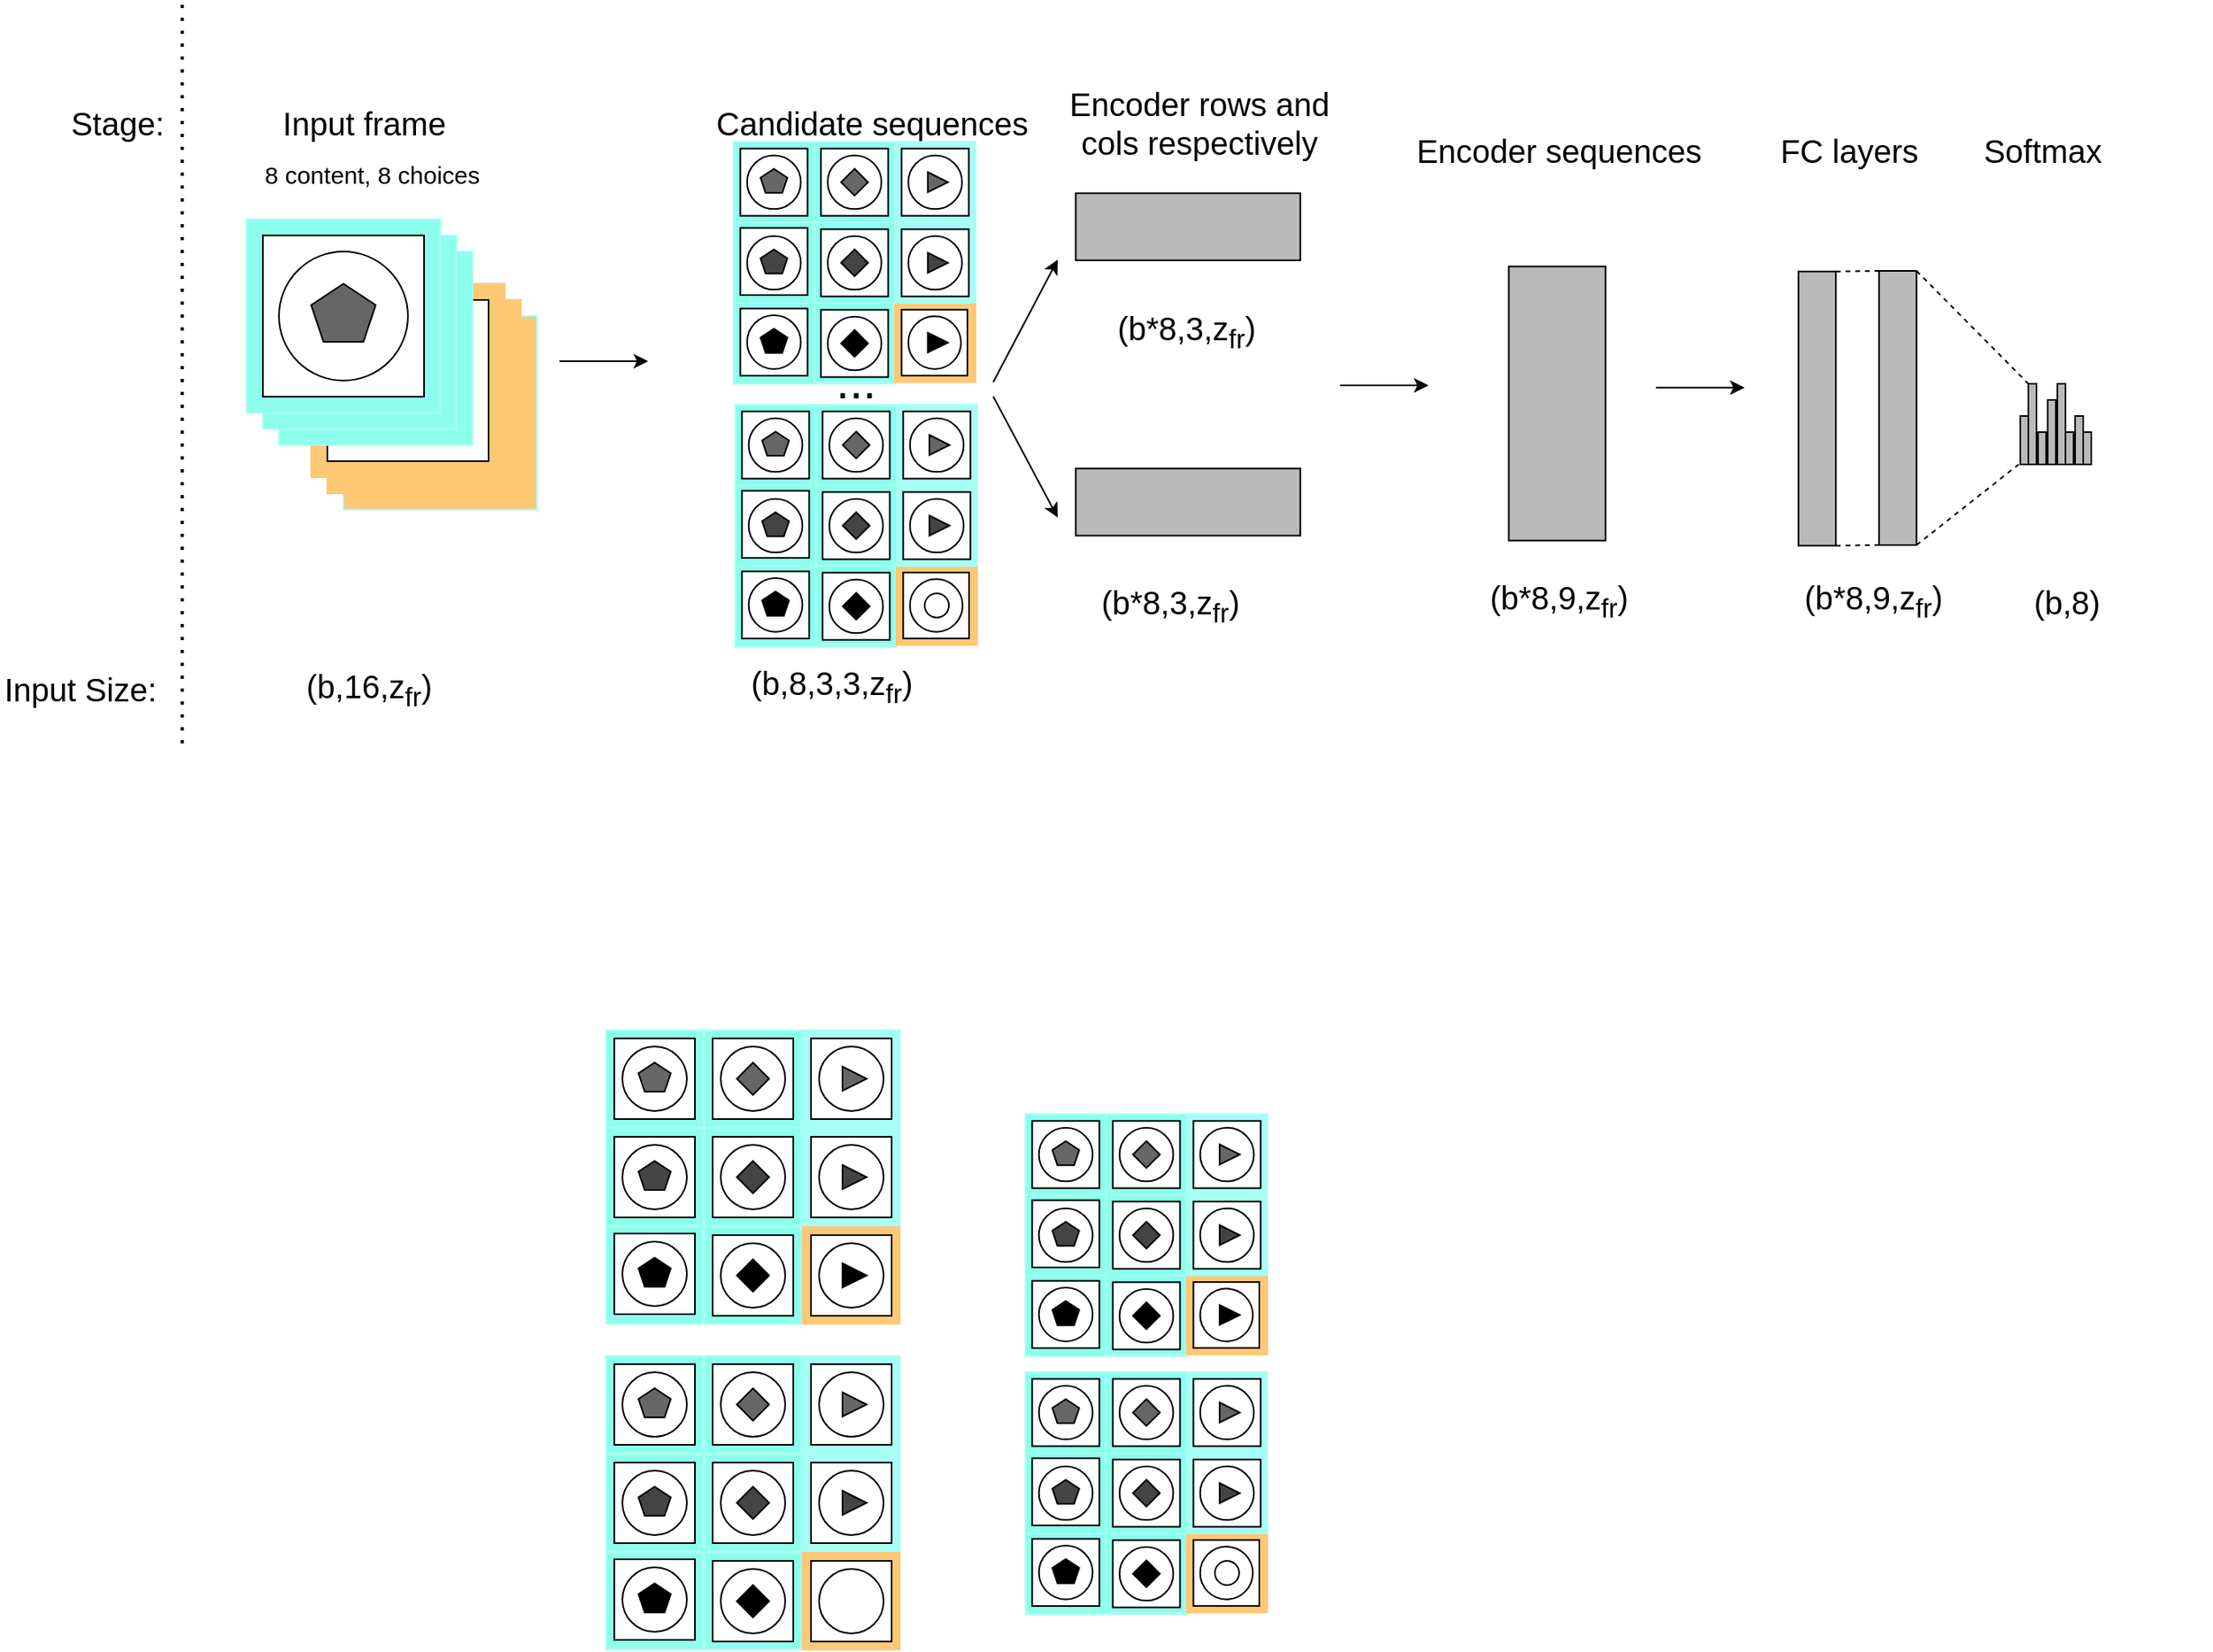 <mxfile version="16.5.6" type="github">
  <diagram id="eyej5u4W_qLAlVck2tkH" name="Page-1">
    <mxGraphModel dx="395" dy="215" grid="1" gridSize="10" guides="1" tooltips="1" connect="1" arrows="1" fold="1" page="1" pageScale="1" pageWidth="2339" pageHeight="3300" math="0" shadow="0">
      <root>
        <mxCell id="0" />
        <mxCell id="1" parent="0" />
        <mxCell id="X1Mo2VDanx9A2qj2zD5Y-115" value="" style="group;fillColor=#FFC875;strokeColor=#FFC875;" vertex="1" connectable="0" parent="1">
          <mxGeometry x="237" y="235" width="120" height="120" as="geometry" />
        </mxCell>
        <mxCell id="X1Mo2VDanx9A2qj2zD5Y-116" value="" style="whiteSpace=wrap;html=1;aspect=fixed;fillColor=#FFC875;strokeColor=#A6FFF3;" vertex="1" parent="X1Mo2VDanx9A2qj2zD5Y-115">
          <mxGeometry width="120" height="120" as="geometry" />
        </mxCell>
        <mxCell id="X1Mo2VDanx9A2qj2zD5Y-117" value="" style="whiteSpace=wrap;html=1;aspect=fixed;strokeColor=#000000;fillColor=#FFFFFF;" vertex="1" parent="X1Mo2VDanx9A2qj2zD5Y-115">
          <mxGeometry x="10" y="10" width="100" height="100" as="geometry" />
        </mxCell>
        <mxCell id="X1Mo2VDanx9A2qj2zD5Y-118" value="" style="ellipse;whiteSpace=wrap;html=1;aspect=fixed;strokeColor=#000000;fillColor=#FFFFFF;" vertex="1" parent="X1Mo2VDanx9A2qj2zD5Y-115">
          <mxGeometry x="20" y="20" width="80" height="80" as="geometry" />
        </mxCell>
        <mxCell id="X1Mo2VDanx9A2qj2zD5Y-119" value="" style="whiteSpace=wrap;html=1;shape=mxgraph.basic.pentagon;fillColor=#666666;strokeColor=#000000;" vertex="1" parent="X1Mo2VDanx9A2qj2zD5Y-115">
          <mxGeometry x="40" y="40" width="40" height="36" as="geometry" />
        </mxCell>
        <mxCell id="X1Mo2VDanx9A2qj2zD5Y-120" value="" style="group;fillColor=#A6FFF3;strokeColor=#000000;" vertex="1" connectable="0" parent="1">
          <mxGeometry x="227" y="225" width="120" height="120" as="geometry" />
        </mxCell>
        <mxCell id="X1Mo2VDanx9A2qj2zD5Y-121" value="" style="whiteSpace=wrap;html=1;aspect=fixed;fillColor=#FFC875;strokeColor=#FFC875;" vertex="1" parent="X1Mo2VDanx9A2qj2zD5Y-120">
          <mxGeometry width="120" height="120" as="geometry" />
        </mxCell>
        <mxCell id="X1Mo2VDanx9A2qj2zD5Y-122" value="" style="whiteSpace=wrap;html=1;aspect=fixed;strokeColor=#000000;fillColor=#FFFFFF;" vertex="1" parent="X1Mo2VDanx9A2qj2zD5Y-120">
          <mxGeometry x="10" y="10" width="100" height="100" as="geometry" />
        </mxCell>
        <mxCell id="X1Mo2VDanx9A2qj2zD5Y-123" value="" style="ellipse;whiteSpace=wrap;html=1;aspect=fixed;strokeColor=#000000;fillColor=#FFFFFF;" vertex="1" parent="X1Mo2VDanx9A2qj2zD5Y-120">
          <mxGeometry x="20" y="20" width="80" height="80" as="geometry" />
        </mxCell>
        <mxCell id="X1Mo2VDanx9A2qj2zD5Y-124" value="" style="whiteSpace=wrap;html=1;shape=mxgraph.basic.pentagon;fillColor=#666666;strokeColor=#000000;" vertex="1" parent="X1Mo2VDanx9A2qj2zD5Y-120">
          <mxGeometry x="40" y="40" width="40" height="36" as="geometry" />
        </mxCell>
        <mxCell id="X1Mo2VDanx9A2qj2zD5Y-125" value="" style="group;fillColor=#A6FFF3;strokeColor=#FFC875;" vertex="1" connectable="0" parent="1">
          <mxGeometry x="217" y="215" width="120" height="120" as="geometry" />
        </mxCell>
        <mxCell id="X1Mo2VDanx9A2qj2zD5Y-126" value="" style="whiteSpace=wrap;html=1;aspect=fixed;fillColor=#FFC875;strokeColor=#FFC875;" vertex="1" parent="X1Mo2VDanx9A2qj2zD5Y-125">
          <mxGeometry width="120" height="120" as="geometry" />
        </mxCell>
        <mxCell id="X1Mo2VDanx9A2qj2zD5Y-127" value="" style="whiteSpace=wrap;html=1;aspect=fixed;strokeColor=#000000;fillColor=#FFFFFF;" vertex="1" parent="X1Mo2VDanx9A2qj2zD5Y-125">
          <mxGeometry x="10" y="10" width="100" height="100" as="geometry" />
        </mxCell>
        <mxCell id="X1Mo2VDanx9A2qj2zD5Y-128" value="" style="ellipse;whiteSpace=wrap;html=1;aspect=fixed;strokeColor=#000000;fillColor=#FFFFFF;" vertex="1" parent="X1Mo2VDanx9A2qj2zD5Y-125">
          <mxGeometry x="20" y="20" width="80" height="80" as="geometry" />
        </mxCell>
        <mxCell id="X1Mo2VDanx9A2qj2zD5Y-129" value="" style="whiteSpace=wrap;html=1;shape=mxgraph.basic.pentagon;fillColor=#666666;strokeColor=#000000;" vertex="1" parent="X1Mo2VDanx9A2qj2zD5Y-125">
          <mxGeometry x="40" y="40" width="40" height="36" as="geometry" />
        </mxCell>
        <mxCell id="X1Mo2VDanx9A2qj2zD5Y-130" value="" style="group;fillColor=#A6FFF3;strokeColor=#000000;" vertex="1" connectable="0" parent="X1Mo2VDanx9A2qj2zD5Y-125">
          <mxGeometry x="-20" y="-20" width="120" height="120" as="geometry" />
        </mxCell>
        <mxCell id="X1Mo2VDanx9A2qj2zD5Y-131" value="" style="whiteSpace=wrap;html=1;aspect=fixed;fillColor=#8CFFEC;strokeColor=#A6FFF3;" vertex="1" parent="X1Mo2VDanx9A2qj2zD5Y-130">
          <mxGeometry width="120" height="120" as="geometry" />
        </mxCell>
        <mxCell id="X1Mo2VDanx9A2qj2zD5Y-132" value="" style="whiteSpace=wrap;html=1;aspect=fixed;strokeColor=#000000;fillColor=#FFFFFF;" vertex="1" parent="X1Mo2VDanx9A2qj2zD5Y-130">
          <mxGeometry x="10" y="10" width="100" height="100" as="geometry" />
        </mxCell>
        <mxCell id="X1Mo2VDanx9A2qj2zD5Y-133" value="" style="ellipse;whiteSpace=wrap;html=1;aspect=fixed;strokeColor=#000000;fillColor=#FFFFFF;" vertex="1" parent="X1Mo2VDanx9A2qj2zD5Y-130">
          <mxGeometry x="20" y="20" width="80" height="80" as="geometry" />
        </mxCell>
        <mxCell id="X1Mo2VDanx9A2qj2zD5Y-134" value="" style="whiteSpace=wrap;html=1;shape=mxgraph.basic.pentagon;fillColor=#666666;strokeColor=#000000;" vertex="1" parent="X1Mo2VDanx9A2qj2zD5Y-130">
          <mxGeometry x="40" y="40" width="40" height="36" as="geometry" />
        </mxCell>
        <mxCell id="X1Mo2VDanx9A2qj2zD5Y-135" value="" style="group;fillColor=#A6FFF3;strokeColor=#000000;" vertex="1" connectable="0" parent="X1Mo2VDanx9A2qj2zD5Y-125">
          <mxGeometry x="-30" y="-30" width="120" height="120" as="geometry" />
        </mxCell>
        <mxCell id="X1Mo2VDanx9A2qj2zD5Y-136" value="" style="whiteSpace=wrap;html=1;aspect=fixed;fillColor=#8CFFEC;strokeColor=#A6FFF3;" vertex="1" parent="X1Mo2VDanx9A2qj2zD5Y-135">
          <mxGeometry width="120" height="120" as="geometry" />
        </mxCell>
        <mxCell id="X1Mo2VDanx9A2qj2zD5Y-137" value="" style="whiteSpace=wrap;html=1;aspect=fixed;strokeColor=#000000;fillColor=#FFFFFF;" vertex="1" parent="X1Mo2VDanx9A2qj2zD5Y-135">
          <mxGeometry x="10" y="10" width="100" height="100" as="geometry" />
        </mxCell>
        <mxCell id="X1Mo2VDanx9A2qj2zD5Y-138" value="" style="ellipse;whiteSpace=wrap;html=1;aspect=fixed;strokeColor=#000000;fillColor=#FFFFFF;" vertex="1" parent="X1Mo2VDanx9A2qj2zD5Y-135">
          <mxGeometry x="20" y="20" width="80" height="80" as="geometry" />
        </mxCell>
        <mxCell id="X1Mo2VDanx9A2qj2zD5Y-139" value="" style="whiteSpace=wrap;html=1;shape=mxgraph.basic.pentagon;fillColor=#666666;strokeColor=#000000;" vertex="1" parent="X1Mo2VDanx9A2qj2zD5Y-135">
          <mxGeometry x="40" y="40" width="40" height="36" as="geometry" />
        </mxCell>
        <mxCell id="X1Mo2VDanx9A2qj2zD5Y-140" value="" style="group;fillColor=#A6FFF3;strokeColor=#000000;" vertex="1" connectable="0" parent="X1Mo2VDanx9A2qj2zD5Y-125">
          <mxGeometry x="-40" y="-40" width="120" height="120" as="geometry" />
        </mxCell>
        <mxCell id="X1Mo2VDanx9A2qj2zD5Y-141" value="" style="whiteSpace=wrap;html=1;aspect=fixed;fillColor=#8CFFEC;strokeColor=#A6FFF3;" vertex="1" parent="X1Mo2VDanx9A2qj2zD5Y-140">
          <mxGeometry width="120" height="120" as="geometry" />
        </mxCell>
        <mxCell id="X1Mo2VDanx9A2qj2zD5Y-142" value="" style="whiteSpace=wrap;html=1;aspect=fixed;strokeColor=#000000;fillColor=#FFFFFF;" vertex="1" parent="X1Mo2VDanx9A2qj2zD5Y-140">
          <mxGeometry x="10" y="10" width="100" height="100" as="geometry" />
        </mxCell>
        <mxCell id="X1Mo2VDanx9A2qj2zD5Y-143" value="" style="ellipse;whiteSpace=wrap;html=1;aspect=fixed;strokeColor=#000000;fillColor=#FFFFFF;" vertex="1" parent="X1Mo2VDanx9A2qj2zD5Y-140">
          <mxGeometry x="20" y="20" width="80" height="80" as="geometry" />
        </mxCell>
        <mxCell id="X1Mo2VDanx9A2qj2zD5Y-144" value="" style="whiteSpace=wrap;html=1;shape=mxgraph.basic.pentagon;fillColor=#666666;strokeColor=#000000;" vertex="1" parent="X1Mo2VDanx9A2qj2zD5Y-140">
          <mxGeometry x="40" y="40" width="40" height="36" as="geometry" />
        </mxCell>
        <mxCell id="X1Mo2VDanx9A2qj2zD5Y-145" value="" style="endArrow=none;dashed=1;html=1;dashPattern=1 3;strokeWidth=2;rounded=0;" edge="1" parent="1">
          <mxGeometry width="50" height="50" relative="1" as="geometry">
            <mxPoint x="137" y="500" as="sourcePoint" />
            <mxPoint x="137" y="40" as="targetPoint" />
          </mxGeometry>
        </mxCell>
        <mxCell id="X1Mo2VDanx9A2qj2zD5Y-146" value="&lt;font style=&quot;font-size: 20px&quot;&gt;Stage:&lt;/font&gt;" style="text;html=1;strokeColor=none;fillColor=none;align=center;verticalAlign=middle;whiteSpace=wrap;rounded=0;" vertex="1" parent="1">
          <mxGeometry x="67" y="100" width="60" height="30" as="geometry" />
        </mxCell>
        <mxCell id="X1Mo2VDanx9A2qj2zD5Y-148" value="Input Size:" style="text;html=1;strokeColor=none;fillColor=none;align=center;verticalAlign=middle;whiteSpace=wrap;rounded=0;fontSize=20;" vertex="1" parent="1">
          <mxGeometry x="24" y="451" width="100" height="30" as="geometry" />
        </mxCell>
        <mxCell id="X1Mo2VDanx9A2qj2zD5Y-149" value="&lt;font style=&quot;font-size: 20px&quot;&gt;Input frame&lt;/font&gt;" style="text;html=1;strokeColor=none;fillColor=none;align=center;verticalAlign=middle;whiteSpace=wrap;rounded=0;" vertex="1" parent="1">
          <mxGeometry x="190" y="100" width="120" height="30" as="geometry" />
        </mxCell>
        <mxCell id="X1Mo2VDanx9A2qj2zD5Y-150" value="&lt;font style=&quot;font-size: 15px&quot;&gt;&lt;font style=&quot;font-size: 15px&quot;&gt;8 content, 8 choices&lt;/font&gt;&amp;nbsp;&lt;/font&gt;" style="text;html=1;strokeColor=none;fillColor=none;align=center;verticalAlign=middle;whiteSpace=wrap;rounded=0;fontSize=20;" vertex="1" parent="1">
          <mxGeometry x="177" y="130" width="160" height="30" as="geometry" />
        </mxCell>
        <mxCell id="X1Mo2VDanx9A2qj2zD5Y-151" value="&lt;font style=&quot;font-size: 20px&quot;&gt;(b,16,z&lt;sub&gt;fr&lt;/sub&gt;)&lt;/font&gt;" style="text;html=1;strokeColor=none;fillColor=none;align=center;verticalAlign=middle;whiteSpace=wrap;rounded=0;fontSize=15;" vertex="1" parent="1">
          <mxGeometry x="223" y="452" width="60" height="30" as="geometry" />
        </mxCell>
        <mxCell id="X1Mo2VDanx9A2qj2zD5Y-153" value="" style="endArrow=classic;html=1;rounded=0;fontSize=20;" edge="1" parent="1">
          <mxGeometry width="50" height="50" relative="1" as="geometry">
            <mxPoint x="371" y="263" as="sourcePoint" />
            <mxPoint x="426" y="263" as="targetPoint" />
          </mxGeometry>
        </mxCell>
        <mxCell id="X1Mo2VDanx9A2qj2zD5Y-378" value="&lt;font style=&quot;font-size: 20px&quot;&gt;Candidate sequences&lt;/font&gt;" style="text;html=1;strokeColor=none;fillColor=none;align=center;verticalAlign=middle;whiteSpace=wrap;rounded=0;" vertex="1" parent="1">
          <mxGeometry x="460" y="100" width="210" height="30" as="geometry" />
        </mxCell>
        <mxCell id="X1Mo2VDanx9A2qj2zD5Y-379" value="&lt;font style=&quot;font-size: 20px&quot;&gt;(b,8,9,z&lt;sub&gt;fr&lt;/sub&gt;)&lt;/font&gt;" style="text;html=1;strokeColor=none;fillColor=none;align=center;verticalAlign=middle;whiteSpace=wrap;rounded=0;fontSize=15;" vertex="1" parent="1">
          <mxGeometry x="520" y="387" width="60" height="30" as="geometry" />
        </mxCell>
        <mxCell id="X1Mo2VDanx9A2qj2zD5Y-380" value="" style="endArrow=classic;html=1;rounded=0;fontSize=20;" edge="1" parent="1">
          <mxGeometry width="50" height="50" relative="1" as="geometry">
            <mxPoint x="855" y="278" as="sourcePoint" />
            <mxPoint x="910" y="278" as="targetPoint" />
          </mxGeometry>
        </mxCell>
        <mxCell id="X1Mo2VDanx9A2qj2zD5Y-381" value="" style="rounded=0;whiteSpace=wrap;html=1;fontSize=30;strokeColor=#000000;fillColor=#BABABA;rotation=90;" vertex="1" parent="1">
          <mxGeometry x="904.75" y="259.25" width="170" height="60" as="geometry" />
        </mxCell>
        <mxCell id="X1Mo2VDanx9A2qj2zD5Y-382" value="&lt;font style=&quot;font-size: 20px&quot;&gt;Encoder sequences&lt;/font&gt;" style="text;html=1;strokeColor=none;fillColor=none;align=center;verticalAlign=middle;whiteSpace=wrap;rounded=0;" vertex="1" parent="1">
          <mxGeometry x="886" y="117" width="210" height="30" as="geometry" />
        </mxCell>
        <mxCell id="X1Mo2VDanx9A2qj2zD5Y-383" value="&lt;font style=&quot;font-size: 20px&quot;&gt;(b*8,9,z&lt;sub&gt;fr&lt;/sub&gt;)&lt;/font&gt;" style="text;html=1;strokeColor=none;fillColor=none;align=center;verticalAlign=middle;whiteSpace=wrap;rounded=0;fontSize=15;" vertex="1" parent="1">
          <mxGeometry x="961" y="397" width="60" height="30" as="geometry" />
        </mxCell>
        <mxCell id="X1Mo2VDanx9A2qj2zD5Y-388" value="" style="endArrow=classic;html=1;rounded=0;fontSize=20;" edge="1" parent="1">
          <mxGeometry width="50" height="50" relative="1" as="geometry">
            <mxPoint x="1051" y="279.38" as="sourcePoint" />
            <mxPoint x="1106" y="279.38" as="targetPoint" />
            <Array as="points">
              <mxPoint x="1062" y="279.38" />
            </Array>
          </mxGeometry>
        </mxCell>
        <mxCell id="X1Mo2VDanx9A2qj2zD5Y-389" value="" style="rounded=0;whiteSpace=wrap;html=1;fontSize=30;strokeColor=#000000;fillColor=#BABABA;rotation=90;" vertex="1" parent="1">
          <mxGeometry x="1066" y="280.75" width="170" height="23.25" as="geometry" />
        </mxCell>
        <mxCell id="X1Mo2VDanx9A2qj2zD5Y-390" value="&lt;font style=&quot;font-size: 20px&quot;&gt;FC layers&lt;/font&gt;" style="text;html=1;strokeColor=none;fillColor=none;align=center;verticalAlign=middle;whiteSpace=wrap;rounded=0;" vertex="1" parent="1">
          <mxGeometry x="1066" y="117" width="210" height="30" as="geometry" />
        </mxCell>
        <mxCell id="X1Mo2VDanx9A2qj2zD5Y-391" value="&lt;font style=&quot;font-size: 20px&quot;&gt;(b*8,9,z&lt;sub&gt;fr&lt;/sub&gt;)&lt;/font&gt;" style="text;html=1;strokeColor=none;fillColor=none;align=center;verticalAlign=middle;whiteSpace=wrap;rounded=0;fontSize=15;" vertex="1" parent="1">
          <mxGeometry x="1156" y="397" width="60" height="30" as="geometry" />
        </mxCell>
        <mxCell id="X1Mo2VDanx9A2qj2zD5Y-393" value="" style="rounded=0;whiteSpace=wrap;html=1;fontSize=30;strokeColor=#000000;fillColor=#BABABA;rotation=90;" vertex="1" parent="1">
          <mxGeometry x="1116.005" y="280.375" width="170" height="23.25" as="geometry" />
        </mxCell>
        <mxCell id="X1Mo2VDanx9A2qj2zD5Y-396" value="" style="endArrow=none;dashed=1;html=1;rounded=0;fontSize=30;entryX=0;entryY=1;entryDx=0;entryDy=0;exitX=0;exitY=0;exitDx=0;exitDy=0;" edge="1" parent="1" source="X1Mo2VDanx9A2qj2zD5Y-389" target="X1Mo2VDanx9A2qj2zD5Y-393">
          <mxGeometry width="50" height="50" relative="1" as="geometry">
            <mxPoint x="956" y="277" as="sourcePoint" />
            <mxPoint x="1006" y="227" as="targetPoint" />
          </mxGeometry>
        </mxCell>
        <mxCell id="X1Mo2VDanx9A2qj2zD5Y-397" value="" style="endArrow=none;dashed=1;html=1;rounded=0;fontSize=30;entryX=1;entryY=1;entryDx=0;entryDy=0;exitX=1;exitY=0;exitDx=0;exitDy=0;" edge="1" parent="1" source="X1Mo2VDanx9A2qj2zD5Y-389" target="X1Mo2VDanx9A2qj2zD5Y-393">
          <mxGeometry width="50" height="50" relative="1" as="geometry">
            <mxPoint x="956" y="277" as="sourcePoint" />
            <mxPoint x="1006" y="227" as="targetPoint" />
          </mxGeometry>
        </mxCell>
        <mxCell id="X1Mo2VDanx9A2qj2zD5Y-427" value="" style="rounded=0;whiteSpace=wrap;html=1;fontSize=30;strokeColor=#000000;fillColor=#BABABA;rotation=90;" vertex="1" parent="1">
          <mxGeometry x="1259.5" y="299.5" width="50" height="5" as="geometry" />
        </mxCell>
        <mxCell id="X1Mo2VDanx9A2qj2zD5Y-428" value="" style="rounded=0;whiteSpace=wrap;html=1;fontSize=30;strokeColor=#000000;fillColor=#BABABA;rotation=90;" vertex="1" parent="1">
          <mxGeometry x="1264.5" y="309.5" width="30" height="5" as="geometry" />
        </mxCell>
        <mxCell id="X1Mo2VDanx9A2qj2zD5Y-429" value="" style="rounded=0;whiteSpace=wrap;html=1;fontSize=30;strokeColor=#000000;fillColor=#BABABA;rotation=90;" vertex="1" parent="1">
          <mxGeometry x="1280.5" y="314.5" width="20" height="5" as="geometry" />
        </mxCell>
        <mxCell id="X1Mo2VDanx9A2qj2zD5Y-430" value="" style="rounded=0;whiteSpace=wrap;html=1;fontSize=30;strokeColor=#000000;fillColor=#BABABA;rotation=90;" vertex="1" parent="1">
          <mxGeometry x="1276.5" y="304.5" width="40" height="5" as="geometry" />
        </mxCell>
        <mxCell id="X1Mo2VDanx9A2qj2zD5Y-431" value="" style="rounded=0;whiteSpace=wrap;html=1;fontSize=30;strokeColor=#000000;fillColor=#BABABA;rotation=90;" vertex="1" parent="1">
          <mxGeometry x="1277.5" y="299.5" width="50" height="5" as="geometry" />
        </mxCell>
        <mxCell id="X1Mo2VDanx9A2qj2zD5Y-432" value="" style="rounded=0;whiteSpace=wrap;html=1;fontSize=30;strokeColor=#000000;fillColor=#BABABA;rotation=90;" vertex="1" parent="1">
          <mxGeometry x="1297.5" y="314.5" width="20" height="5" as="geometry" />
        </mxCell>
        <mxCell id="X1Mo2VDanx9A2qj2zD5Y-433" value="" style="rounded=0;whiteSpace=wrap;html=1;fontSize=30;strokeColor=#000000;fillColor=#BABABA;rotation=90;" vertex="1" parent="1">
          <mxGeometry x="1298.5" y="309.5" width="30" height="5" as="geometry" />
        </mxCell>
        <mxCell id="X1Mo2VDanx9A2qj2zD5Y-434" value="" style="rounded=0;whiteSpace=wrap;html=1;fontSize=30;strokeColor=#000000;fillColor=#BABABA;rotation=90;" vertex="1" parent="1">
          <mxGeometry x="1308.5" y="314.5" width="20" height="5" as="geometry" />
        </mxCell>
        <mxCell id="X1Mo2VDanx9A2qj2zD5Y-436" value="" style="endArrow=none;dashed=1;html=1;rounded=0;fontSize=30;exitX=1;exitY=0;exitDx=0;exitDy=0;" edge="1" parent="1" source="X1Mo2VDanx9A2qj2zD5Y-393">
          <mxGeometry width="50" height="50" relative="1" as="geometry">
            <mxPoint x="1306" y="397" as="sourcePoint" />
            <mxPoint x="1276" y="327" as="targetPoint" />
          </mxGeometry>
        </mxCell>
        <mxCell id="X1Mo2VDanx9A2qj2zD5Y-437" value="" style="endArrow=none;dashed=1;html=1;rounded=0;fontSize=30;exitX=0;exitY=0;exitDx=0;exitDy=0;entryX=0;entryY=1;entryDx=0;entryDy=0;" edge="1" parent="1" source="X1Mo2VDanx9A2qj2zD5Y-393" target="X1Mo2VDanx9A2qj2zD5Y-427">
          <mxGeometry width="50" height="50" relative="1" as="geometry">
            <mxPoint x="1306" y="397" as="sourcePoint" />
            <mxPoint x="1276" y="277" as="targetPoint" />
          </mxGeometry>
        </mxCell>
        <mxCell id="X1Mo2VDanx9A2qj2zD5Y-438" value="&lt;font style=&quot;font-size: 20px&quot;&gt;Softmax&lt;/font&gt;" style="text;html=1;strokeColor=none;fillColor=none;align=center;verticalAlign=middle;whiteSpace=wrap;rounded=0;" vertex="1" parent="1">
          <mxGeometry x="1185.5" y="117" width="210" height="30" as="geometry" />
        </mxCell>
        <mxCell id="X1Mo2VDanx9A2qj2zD5Y-439" value="&lt;font style=&quot;font-size: 20px&quot;&gt;(b,8)&lt;/font&gt;" style="text;html=1;strokeColor=none;fillColor=none;align=center;verticalAlign=middle;whiteSpace=wrap;rounded=0;fontSize=15;" vertex="1" parent="1">
          <mxGeometry x="1276" y="397" width="60" height="30" as="geometry" />
        </mxCell>
        <mxCell id="X1Mo2VDanx9A2qj2zD5Y-665" value="" style="group;fillColor=#A6FFF3;strokeColor=#000000;" vertex="1" connectable="0" parent="1">
          <mxGeometry x="400" y="800" width="60" height="60" as="geometry" />
        </mxCell>
        <mxCell id="X1Mo2VDanx9A2qj2zD5Y-666" value="" style="whiteSpace=wrap;html=1;aspect=fixed;fillColor=#8CFFEC;strokeColor=#A6FFF3;" vertex="1" parent="X1Mo2VDanx9A2qj2zD5Y-665">
          <mxGeometry width="60" height="60" as="geometry" />
        </mxCell>
        <mxCell id="X1Mo2VDanx9A2qj2zD5Y-667" value="" style="whiteSpace=wrap;html=1;aspect=fixed;strokeColor=#000000;fillColor=#FFFFFF;" vertex="1" parent="X1Mo2VDanx9A2qj2zD5Y-665">
          <mxGeometry x="5" y="4" width="50" height="50" as="geometry" />
        </mxCell>
        <mxCell id="X1Mo2VDanx9A2qj2zD5Y-668" value="" style="ellipse;whiteSpace=wrap;html=1;aspect=fixed;strokeColor=#000000;fillColor=#FFFFFF;" vertex="1" parent="X1Mo2VDanx9A2qj2zD5Y-665">
          <mxGeometry x="10" y="9" width="40" height="40" as="geometry" />
        </mxCell>
        <mxCell id="X1Mo2VDanx9A2qj2zD5Y-669" value="" style="whiteSpace=wrap;html=1;shape=mxgraph.basic.pentagon;fillColor=#000000;strokeColor=#000000;" vertex="1" parent="X1Mo2VDanx9A2qj2zD5Y-665">
          <mxGeometry x="20" y="19" width="20" height="18" as="geometry" />
        </mxCell>
        <mxCell id="X1Mo2VDanx9A2qj2zD5Y-671" value="" style="group;fillColor=#A6FFF3;strokeColor=#000000;" vertex="1" connectable="0" parent="1">
          <mxGeometry x="461" y="800" width="60" height="60" as="geometry" />
        </mxCell>
        <mxCell id="X1Mo2VDanx9A2qj2zD5Y-672" value="" style="whiteSpace=wrap;html=1;aspect=fixed;fillColor=#8CFFEC;strokeColor=#A6FFF3;" vertex="1" parent="X1Mo2VDanx9A2qj2zD5Y-671">
          <mxGeometry width="60" height="60" as="geometry" />
        </mxCell>
        <mxCell id="X1Mo2VDanx9A2qj2zD5Y-673" value="" style="whiteSpace=wrap;html=1;aspect=fixed;strokeColor=#000000;fillColor=#FFFFFF;" vertex="1" parent="X1Mo2VDanx9A2qj2zD5Y-671">
          <mxGeometry x="5" y="5" width="50" height="50" as="geometry" />
        </mxCell>
        <mxCell id="X1Mo2VDanx9A2qj2zD5Y-674" value="" style="ellipse;whiteSpace=wrap;html=1;aspect=fixed;strokeColor=#000000;fillColor=#FFFFFF;" vertex="1" parent="X1Mo2VDanx9A2qj2zD5Y-671">
          <mxGeometry x="10" y="10" width="40" height="40" as="geometry" />
        </mxCell>
        <mxCell id="X1Mo2VDanx9A2qj2zD5Y-675" value="" style="rhombus;whiteSpace=wrap;html=1;fontSize=20;strokeColor=#000000;fillColor=#000000;" vertex="1" parent="X1Mo2VDanx9A2qj2zD5Y-671">
          <mxGeometry x="20" y="20" width="20" height="20" as="geometry" />
        </mxCell>
        <mxCell id="X1Mo2VDanx9A2qj2zD5Y-676" value="" style="group;fillColor=#A6FFF3;strokeColor=#000000;" vertex="1" connectable="0" parent="1">
          <mxGeometry x="522" y="800" width="60" height="60" as="geometry" />
        </mxCell>
        <mxCell id="X1Mo2VDanx9A2qj2zD5Y-677" value="" style="whiteSpace=wrap;html=1;aspect=fixed;fillColor=#FFC875;strokeColor=#FFC875;" vertex="1" parent="X1Mo2VDanx9A2qj2zD5Y-676">
          <mxGeometry width="60" height="60" as="geometry" />
        </mxCell>
        <mxCell id="X1Mo2VDanx9A2qj2zD5Y-678" value="" style="whiteSpace=wrap;html=1;aspect=fixed;strokeColor=#000000;fillColor=#FFFFFF;" vertex="1" parent="X1Mo2VDanx9A2qj2zD5Y-676">
          <mxGeometry x="5" y="5" width="50" height="50" as="geometry" />
        </mxCell>
        <mxCell id="X1Mo2VDanx9A2qj2zD5Y-679" value="" style="ellipse;whiteSpace=wrap;html=1;aspect=fixed;strokeColor=#000000;fillColor=#FFFFFF;" vertex="1" parent="X1Mo2VDanx9A2qj2zD5Y-676">
          <mxGeometry x="10" y="10" width="40" height="40" as="geometry" />
        </mxCell>
        <mxCell id="X1Mo2VDanx9A2qj2zD5Y-680" value="" style="triangle;whiteSpace=wrap;html=1;fontSize=30;strokeColor=#000000;fillColor=#000000;" vertex="1" parent="X1Mo2VDanx9A2qj2zD5Y-676">
          <mxGeometry x="24.5" y="22.5" width="15" height="15" as="geometry" />
        </mxCell>
        <mxCell id="X1Mo2VDanx9A2qj2zD5Y-696" value="" style="group;fillColor=#A6FFF3;strokeColor=#000000;" vertex="1" connectable="0" parent="1">
          <mxGeometry x="400" y="739" width="60" height="60" as="geometry" />
        </mxCell>
        <mxCell id="X1Mo2VDanx9A2qj2zD5Y-697" value="" style="whiteSpace=wrap;html=1;aspect=fixed;fillColor=#8CFFEC;strokeColor=#A6FFF3;" vertex="1" parent="X1Mo2VDanx9A2qj2zD5Y-696">
          <mxGeometry width="60" height="60" as="geometry" />
        </mxCell>
        <mxCell id="X1Mo2VDanx9A2qj2zD5Y-698" value="" style="whiteSpace=wrap;html=1;aspect=fixed;strokeColor=#000000;fillColor=#FFFFFF;" vertex="1" parent="X1Mo2VDanx9A2qj2zD5Y-696">
          <mxGeometry x="5" y="5" width="50" height="50" as="geometry" />
        </mxCell>
        <mxCell id="X1Mo2VDanx9A2qj2zD5Y-699" value="" style="ellipse;whiteSpace=wrap;html=1;aspect=fixed;strokeColor=#000000;fillColor=#FFFFFF;" vertex="1" parent="X1Mo2VDanx9A2qj2zD5Y-696">
          <mxGeometry x="10" y="10" width="40" height="40" as="geometry" />
        </mxCell>
        <mxCell id="X1Mo2VDanx9A2qj2zD5Y-700" value="" style="whiteSpace=wrap;html=1;shape=mxgraph.basic.pentagon;fillColor=#444444;strokeColor=#000000;" vertex="1" parent="X1Mo2VDanx9A2qj2zD5Y-696">
          <mxGeometry x="20" y="20" width="20" height="18" as="geometry" />
        </mxCell>
        <mxCell id="X1Mo2VDanx9A2qj2zD5Y-701" value="" style="group;fillColor=#A6FFF3;strokeColor=#000000;" vertex="1" connectable="0" parent="1">
          <mxGeometry x="461" y="739" width="60" height="60" as="geometry" />
        </mxCell>
        <mxCell id="X1Mo2VDanx9A2qj2zD5Y-702" value="" style="whiteSpace=wrap;html=1;aspect=fixed;fillColor=#8CFFEC;strokeColor=#A6FFF3;" vertex="1" parent="X1Mo2VDanx9A2qj2zD5Y-701">
          <mxGeometry width="60" height="60" as="geometry" />
        </mxCell>
        <mxCell id="X1Mo2VDanx9A2qj2zD5Y-703" value="" style="whiteSpace=wrap;html=1;aspect=fixed;strokeColor=#000000;fillColor=#FFFFFF;" vertex="1" parent="X1Mo2VDanx9A2qj2zD5Y-701">
          <mxGeometry x="5" y="5" width="50" height="50" as="geometry" />
        </mxCell>
        <mxCell id="X1Mo2VDanx9A2qj2zD5Y-704" value="" style="ellipse;whiteSpace=wrap;html=1;aspect=fixed;strokeColor=#000000;fillColor=#FFFFFF;" vertex="1" parent="X1Mo2VDanx9A2qj2zD5Y-701">
          <mxGeometry x="10" y="10" width="40" height="40" as="geometry" />
        </mxCell>
        <mxCell id="X1Mo2VDanx9A2qj2zD5Y-705" value="" style="rhombus;whiteSpace=wrap;html=1;fontSize=20;strokeColor=#000000;fillColor=#444444;" vertex="1" parent="X1Mo2VDanx9A2qj2zD5Y-701">
          <mxGeometry x="20" y="20" width="20" height="20" as="geometry" />
        </mxCell>
        <mxCell id="X1Mo2VDanx9A2qj2zD5Y-706" value="" style="group;fillColor=#A6FFF3;strokeColor=#000000;" vertex="1" connectable="0" parent="1">
          <mxGeometry x="522" y="739" width="60" height="60" as="geometry" />
        </mxCell>
        <mxCell id="X1Mo2VDanx9A2qj2zD5Y-707" value="" style="whiteSpace=wrap;html=1;aspect=fixed;fillColor=#A6FFF3;strokeColor=#A6FFF3;" vertex="1" parent="X1Mo2VDanx9A2qj2zD5Y-706">
          <mxGeometry width="60" height="60" as="geometry" />
        </mxCell>
        <mxCell id="X1Mo2VDanx9A2qj2zD5Y-708" value="" style="whiteSpace=wrap;html=1;aspect=fixed;strokeColor=#000000;fillColor=#FFFFFF;" vertex="1" parent="X1Mo2VDanx9A2qj2zD5Y-706">
          <mxGeometry x="5" y="5" width="50" height="50" as="geometry" />
        </mxCell>
        <mxCell id="X1Mo2VDanx9A2qj2zD5Y-709" value="" style="ellipse;whiteSpace=wrap;html=1;aspect=fixed;strokeColor=#000000;fillColor=#FFFFFF;" vertex="1" parent="X1Mo2VDanx9A2qj2zD5Y-706">
          <mxGeometry x="10" y="10" width="40" height="40" as="geometry" />
        </mxCell>
        <mxCell id="X1Mo2VDanx9A2qj2zD5Y-710" value="" style="triangle;whiteSpace=wrap;html=1;fontSize=30;strokeColor=#000000;fillColor=#444444;" vertex="1" parent="X1Mo2VDanx9A2qj2zD5Y-706">
          <mxGeometry x="24.5" y="22.5" width="15" height="15" as="geometry" />
        </mxCell>
        <mxCell id="X1Mo2VDanx9A2qj2zD5Y-720" value="" style="group;fillColor=#A6FFF3;strokeColor=#000000;" vertex="1" connectable="0" parent="1">
          <mxGeometry x="400" y="678" width="60" height="60" as="geometry" />
        </mxCell>
        <mxCell id="X1Mo2VDanx9A2qj2zD5Y-721" value="" style="whiteSpace=wrap;html=1;aspect=fixed;fillColor=#8CFFEC;strokeColor=#A6FFF3;" vertex="1" parent="X1Mo2VDanx9A2qj2zD5Y-720">
          <mxGeometry width="60" height="60" as="geometry" />
        </mxCell>
        <mxCell id="X1Mo2VDanx9A2qj2zD5Y-722" value="" style="whiteSpace=wrap;html=1;aspect=fixed;strokeColor=#000000;fillColor=#FFFFFF;" vertex="1" parent="X1Mo2VDanx9A2qj2zD5Y-720">
          <mxGeometry x="5" y="5" width="50" height="50" as="geometry" />
        </mxCell>
        <mxCell id="X1Mo2VDanx9A2qj2zD5Y-723" value="" style="ellipse;whiteSpace=wrap;html=1;aspect=fixed;strokeColor=#000000;fillColor=#FFFFFF;" vertex="1" parent="X1Mo2VDanx9A2qj2zD5Y-720">
          <mxGeometry x="10" y="10" width="40" height="40" as="geometry" />
        </mxCell>
        <mxCell id="X1Mo2VDanx9A2qj2zD5Y-724" value="" style="whiteSpace=wrap;html=1;shape=mxgraph.basic.pentagon;fillColor=#666666;strokeColor=#000000;" vertex="1" parent="X1Mo2VDanx9A2qj2zD5Y-720">
          <mxGeometry x="20" y="20" width="20" height="18" as="geometry" />
        </mxCell>
        <mxCell id="X1Mo2VDanx9A2qj2zD5Y-725" value="" style="group;fillColor=#A6FFF3;strokeColor=#000000;" vertex="1" connectable="0" parent="1">
          <mxGeometry x="461" y="678" width="60" height="60" as="geometry" />
        </mxCell>
        <mxCell id="X1Mo2VDanx9A2qj2zD5Y-726" value="" style="whiteSpace=wrap;html=1;aspect=fixed;fillColor=#8CFFEC;strokeColor=#A6FFF3;" vertex="1" parent="X1Mo2VDanx9A2qj2zD5Y-725">
          <mxGeometry width="60" height="60" as="geometry" />
        </mxCell>
        <mxCell id="X1Mo2VDanx9A2qj2zD5Y-727" value="" style="whiteSpace=wrap;html=1;aspect=fixed;strokeColor=#000000;fillColor=#FFFFFF;" vertex="1" parent="X1Mo2VDanx9A2qj2zD5Y-725">
          <mxGeometry x="5" y="5" width="50" height="50" as="geometry" />
        </mxCell>
        <mxCell id="X1Mo2VDanx9A2qj2zD5Y-728" value="" style="ellipse;whiteSpace=wrap;html=1;aspect=fixed;strokeColor=#000000;fillColor=#FFFFFF;" vertex="1" parent="X1Mo2VDanx9A2qj2zD5Y-725">
          <mxGeometry x="10" y="10" width="40" height="40" as="geometry" />
        </mxCell>
        <mxCell id="X1Mo2VDanx9A2qj2zD5Y-729" value="" style="rhombus;whiteSpace=wrap;html=1;fontSize=20;strokeColor=#000000;fillColor=#666666;" vertex="1" parent="X1Mo2VDanx9A2qj2zD5Y-725">
          <mxGeometry x="20" y="20" width="20" height="20" as="geometry" />
        </mxCell>
        <mxCell id="X1Mo2VDanx9A2qj2zD5Y-730" value="" style="group;fillColor=#A6FFF3;strokeColor=#000000;" vertex="1" connectable="0" parent="1">
          <mxGeometry x="522" y="678" width="60" height="60" as="geometry" />
        </mxCell>
        <mxCell id="X1Mo2VDanx9A2qj2zD5Y-731" value="" style="whiteSpace=wrap;html=1;aspect=fixed;fillColor=#A6FFF3;strokeColor=#A6FFF3;" vertex="1" parent="X1Mo2VDanx9A2qj2zD5Y-730">
          <mxGeometry width="60" height="60" as="geometry" />
        </mxCell>
        <mxCell id="X1Mo2VDanx9A2qj2zD5Y-732" value="" style="whiteSpace=wrap;html=1;aspect=fixed;strokeColor=#000000;fillColor=#FFFFFF;" vertex="1" parent="X1Mo2VDanx9A2qj2zD5Y-730">
          <mxGeometry x="5" y="5" width="50" height="50" as="geometry" />
        </mxCell>
        <mxCell id="X1Mo2VDanx9A2qj2zD5Y-733" value="" style="ellipse;whiteSpace=wrap;html=1;aspect=fixed;strokeColor=#000000;fillColor=#FFFFFF;" vertex="1" parent="X1Mo2VDanx9A2qj2zD5Y-730">
          <mxGeometry x="10" y="10" width="40" height="40" as="geometry" />
        </mxCell>
        <mxCell id="X1Mo2VDanx9A2qj2zD5Y-734" value="" style="triangle;whiteSpace=wrap;html=1;fontSize=30;strokeColor=#000000;fillColor=#666666;" vertex="1" parent="X1Mo2VDanx9A2qj2zD5Y-730">
          <mxGeometry x="24.5" y="22.5" width="15" height="15" as="geometry" />
        </mxCell>
        <mxCell id="X1Mo2VDanx9A2qj2zD5Y-735" value="" style="group;fillColor=#A6FFF3;strokeColor=#000000;" vertex="1" connectable="0" parent="1">
          <mxGeometry x="400" y="1002" width="60" height="60" as="geometry" />
        </mxCell>
        <mxCell id="X1Mo2VDanx9A2qj2zD5Y-736" value="" style="whiteSpace=wrap;html=1;aspect=fixed;fillColor=#8CFFEC;strokeColor=#A6FFF3;" vertex="1" parent="X1Mo2VDanx9A2qj2zD5Y-735">
          <mxGeometry width="60" height="60" as="geometry" />
        </mxCell>
        <mxCell id="X1Mo2VDanx9A2qj2zD5Y-737" value="" style="whiteSpace=wrap;html=1;aspect=fixed;strokeColor=#000000;fillColor=#FFFFFF;" vertex="1" parent="X1Mo2VDanx9A2qj2zD5Y-735">
          <mxGeometry x="5" y="4" width="50" height="50" as="geometry" />
        </mxCell>
        <mxCell id="X1Mo2VDanx9A2qj2zD5Y-738" value="" style="ellipse;whiteSpace=wrap;html=1;aspect=fixed;strokeColor=#000000;fillColor=#FFFFFF;" vertex="1" parent="X1Mo2VDanx9A2qj2zD5Y-735">
          <mxGeometry x="10" y="9" width="40" height="40" as="geometry" />
        </mxCell>
        <mxCell id="X1Mo2VDanx9A2qj2zD5Y-739" value="" style="whiteSpace=wrap;html=1;shape=mxgraph.basic.pentagon;fillColor=#000000;strokeColor=#000000;" vertex="1" parent="X1Mo2VDanx9A2qj2zD5Y-735">
          <mxGeometry x="20" y="19" width="20" height="18" as="geometry" />
        </mxCell>
        <mxCell id="X1Mo2VDanx9A2qj2zD5Y-740" value="" style="group;fillColor=#A6FFF3;strokeColor=#000000;" vertex="1" connectable="0" parent="1">
          <mxGeometry x="461" y="1002" width="60" height="60" as="geometry" />
        </mxCell>
        <mxCell id="X1Mo2VDanx9A2qj2zD5Y-741" value="" style="whiteSpace=wrap;html=1;aspect=fixed;fillColor=#8CFFEC;strokeColor=#A6FFF3;" vertex="1" parent="X1Mo2VDanx9A2qj2zD5Y-740">
          <mxGeometry width="60" height="60" as="geometry" />
        </mxCell>
        <mxCell id="X1Mo2VDanx9A2qj2zD5Y-742" value="" style="whiteSpace=wrap;html=1;aspect=fixed;strokeColor=#000000;fillColor=#FFFFFF;" vertex="1" parent="X1Mo2VDanx9A2qj2zD5Y-740">
          <mxGeometry x="5" y="5" width="50" height="50" as="geometry" />
        </mxCell>
        <mxCell id="X1Mo2VDanx9A2qj2zD5Y-743" value="" style="ellipse;whiteSpace=wrap;html=1;aspect=fixed;strokeColor=#000000;fillColor=#FFFFFF;" vertex="1" parent="X1Mo2VDanx9A2qj2zD5Y-740">
          <mxGeometry x="10" y="10" width="40" height="40" as="geometry" />
        </mxCell>
        <mxCell id="X1Mo2VDanx9A2qj2zD5Y-744" value="" style="rhombus;whiteSpace=wrap;html=1;fontSize=20;strokeColor=#000000;fillColor=#000000;" vertex="1" parent="X1Mo2VDanx9A2qj2zD5Y-740">
          <mxGeometry x="20" y="20" width="20" height="20" as="geometry" />
        </mxCell>
        <mxCell id="X1Mo2VDanx9A2qj2zD5Y-750" value="" style="group;fillColor=#A6FFF3;strokeColor=#000000;" vertex="1" connectable="0" parent="1">
          <mxGeometry x="400" y="941" width="60" height="60" as="geometry" />
        </mxCell>
        <mxCell id="X1Mo2VDanx9A2qj2zD5Y-751" value="" style="whiteSpace=wrap;html=1;aspect=fixed;fillColor=#8CFFEC;strokeColor=#A6FFF3;" vertex="1" parent="X1Mo2VDanx9A2qj2zD5Y-750">
          <mxGeometry width="60" height="60" as="geometry" />
        </mxCell>
        <mxCell id="X1Mo2VDanx9A2qj2zD5Y-752" value="" style="whiteSpace=wrap;html=1;aspect=fixed;strokeColor=#000000;fillColor=#FFFFFF;" vertex="1" parent="X1Mo2VDanx9A2qj2zD5Y-750">
          <mxGeometry x="5" y="5" width="50" height="50" as="geometry" />
        </mxCell>
        <mxCell id="X1Mo2VDanx9A2qj2zD5Y-753" value="" style="ellipse;whiteSpace=wrap;html=1;aspect=fixed;strokeColor=#000000;fillColor=#FFFFFF;" vertex="1" parent="X1Mo2VDanx9A2qj2zD5Y-750">
          <mxGeometry x="10" y="10" width="40" height="40" as="geometry" />
        </mxCell>
        <mxCell id="X1Mo2VDanx9A2qj2zD5Y-754" value="" style="whiteSpace=wrap;html=1;shape=mxgraph.basic.pentagon;fillColor=#444444;strokeColor=#000000;" vertex="1" parent="X1Mo2VDanx9A2qj2zD5Y-750">
          <mxGeometry x="20" y="20" width="20" height="18" as="geometry" />
        </mxCell>
        <mxCell id="X1Mo2VDanx9A2qj2zD5Y-755" value="" style="group;fillColor=#A6FFF3;strokeColor=#000000;" vertex="1" connectable="0" parent="1">
          <mxGeometry x="461" y="941" width="60" height="60" as="geometry" />
        </mxCell>
        <mxCell id="X1Mo2VDanx9A2qj2zD5Y-756" value="" style="whiteSpace=wrap;html=1;aspect=fixed;fillColor=#8CFFEC;strokeColor=#A6FFF3;" vertex="1" parent="X1Mo2VDanx9A2qj2zD5Y-755">
          <mxGeometry width="60" height="60" as="geometry" />
        </mxCell>
        <mxCell id="X1Mo2VDanx9A2qj2zD5Y-757" value="" style="whiteSpace=wrap;html=1;aspect=fixed;strokeColor=#000000;fillColor=#FFFFFF;" vertex="1" parent="X1Mo2VDanx9A2qj2zD5Y-755">
          <mxGeometry x="5" y="5" width="50" height="50" as="geometry" />
        </mxCell>
        <mxCell id="X1Mo2VDanx9A2qj2zD5Y-758" value="" style="ellipse;whiteSpace=wrap;html=1;aspect=fixed;strokeColor=#000000;fillColor=#FFFFFF;" vertex="1" parent="X1Mo2VDanx9A2qj2zD5Y-755">
          <mxGeometry x="10" y="10" width="40" height="40" as="geometry" />
        </mxCell>
        <mxCell id="X1Mo2VDanx9A2qj2zD5Y-759" value="" style="rhombus;whiteSpace=wrap;html=1;fontSize=20;strokeColor=#000000;fillColor=#444444;" vertex="1" parent="X1Mo2VDanx9A2qj2zD5Y-755">
          <mxGeometry x="20" y="20" width="20" height="20" as="geometry" />
        </mxCell>
        <mxCell id="X1Mo2VDanx9A2qj2zD5Y-760" value="" style="group;fillColor=#A6FFF3;strokeColor=#000000;" vertex="1" connectable="0" parent="1">
          <mxGeometry x="522" y="941" width="60" height="60" as="geometry" />
        </mxCell>
        <mxCell id="X1Mo2VDanx9A2qj2zD5Y-761" value="" style="whiteSpace=wrap;html=1;aspect=fixed;fillColor=#A6FFF3;strokeColor=#A6FFF3;" vertex="1" parent="X1Mo2VDanx9A2qj2zD5Y-760">
          <mxGeometry width="60" height="60" as="geometry" />
        </mxCell>
        <mxCell id="X1Mo2VDanx9A2qj2zD5Y-762" value="" style="whiteSpace=wrap;html=1;aspect=fixed;strokeColor=#000000;fillColor=#FFFFFF;" vertex="1" parent="X1Mo2VDanx9A2qj2zD5Y-760">
          <mxGeometry x="5" y="5" width="50" height="50" as="geometry" />
        </mxCell>
        <mxCell id="X1Mo2VDanx9A2qj2zD5Y-763" value="" style="ellipse;whiteSpace=wrap;html=1;aspect=fixed;strokeColor=#000000;fillColor=#FFFFFF;" vertex="1" parent="X1Mo2VDanx9A2qj2zD5Y-760">
          <mxGeometry x="10" y="10" width="40" height="40" as="geometry" />
        </mxCell>
        <mxCell id="X1Mo2VDanx9A2qj2zD5Y-764" value="" style="triangle;whiteSpace=wrap;html=1;fontSize=30;strokeColor=#000000;fillColor=#444444;" vertex="1" parent="X1Mo2VDanx9A2qj2zD5Y-760">
          <mxGeometry x="24.5" y="22.5" width="15" height="15" as="geometry" />
        </mxCell>
        <mxCell id="X1Mo2VDanx9A2qj2zD5Y-765" value="" style="group;fillColor=#A6FFF3;strokeColor=#000000;" vertex="1" connectable="0" parent="1">
          <mxGeometry x="400" y="880" width="60" height="60" as="geometry" />
        </mxCell>
        <mxCell id="X1Mo2VDanx9A2qj2zD5Y-766" value="" style="whiteSpace=wrap;html=1;aspect=fixed;fillColor=#8CFFEC;strokeColor=#A6FFF3;" vertex="1" parent="X1Mo2VDanx9A2qj2zD5Y-765">
          <mxGeometry width="60" height="60" as="geometry" />
        </mxCell>
        <mxCell id="X1Mo2VDanx9A2qj2zD5Y-767" value="" style="whiteSpace=wrap;html=1;aspect=fixed;strokeColor=#000000;fillColor=#FFFFFF;" vertex="1" parent="X1Mo2VDanx9A2qj2zD5Y-765">
          <mxGeometry x="5" y="5" width="50" height="50" as="geometry" />
        </mxCell>
        <mxCell id="X1Mo2VDanx9A2qj2zD5Y-768" value="" style="ellipse;whiteSpace=wrap;html=1;aspect=fixed;strokeColor=#000000;fillColor=#FFFFFF;" vertex="1" parent="X1Mo2VDanx9A2qj2zD5Y-765">
          <mxGeometry x="10" y="10" width="40" height="40" as="geometry" />
        </mxCell>
        <mxCell id="X1Mo2VDanx9A2qj2zD5Y-769" value="" style="whiteSpace=wrap;html=1;shape=mxgraph.basic.pentagon;fillColor=#666666;strokeColor=#000000;" vertex="1" parent="X1Mo2VDanx9A2qj2zD5Y-765">
          <mxGeometry x="20" y="20" width="20" height="18" as="geometry" />
        </mxCell>
        <mxCell id="X1Mo2VDanx9A2qj2zD5Y-770" value="" style="group;fillColor=#A6FFF3;strokeColor=#000000;" vertex="1" connectable="0" parent="1">
          <mxGeometry x="461" y="880" width="60" height="60" as="geometry" />
        </mxCell>
        <mxCell id="X1Mo2VDanx9A2qj2zD5Y-771" value="" style="whiteSpace=wrap;html=1;aspect=fixed;fillColor=#8CFFEC;strokeColor=#A6FFF3;" vertex="1" parent="X1Mo2VDanx9A2qj2zD5Y-770">
          <mxGeometry width="60" height="60" as="geometry" />
        </mxCell>
        <mxCell id="X1Mo2VDanx9A2qj2zD5Y-772" value="" style="whiteSpace=wrap;html=1;aspect=fixed;strokeColor=#000000;fillColor=#FFFFFF;" vertex="1" parent="X1Mo2VDanx9A2qj2zD5Y-770">
          <mxGeometry x="5" y="5" width="50" height="50" as="geometry" />
        </mxCell>
        <mxCell id="X1Mo2VDanx9A2qj2zD5Y-773" value="" style="ellipse;whiteSpace=wrap;html=1;aspect=fixed;strokeColor=#000000;fillColor=#FFFFFF;" vertex="1" parent="X1Mo2VDanx9A2qj2zD5Y-770">
          <mxGeometry x="10" y="10" width="40" height="40" as="geometry" />
        </mxCell>
        <mxCell id="X1Mo2VDanx9A2qj2zD5Y-774" value="" style="rhombus;whiteSpace=wrap;html=1;fontSize=20;strokeColor=#000000;fillColor=#666666;" vertex="1" parent="X1Mo2VDanx9A2qj2zD5Y-770">
          <mxGeometry x="20" y="20" width="20" height="20" as="geometry" />
        </mxCell>
        <mxCell id="X1Mo2VDanx9A2qj2zD5Y-775" value="" style="group;fillColor=#A6FFF3;strokeColor=#000000;" vertex="1" connectable="0" parent="1">
          <mxGeometry x="522" y="880" width="60" height="60" as="geometry" />
        </mxCell>
        <mxCell id="X1Mo2VDanx9A2qj2zD5Y-776" value="" style="whiteSpace=wrap;html=1;aspect=fixed;fillColor=#A6FFF3;strokeColor=#A6FFF3;" vertex="1" parent="X1Mo2VDanx9A2qj2zD5Y-775">
          <mxGeometry width="60" height="60" as="geometry" />
        </mxCell>
        <mxCell id="X1Mo2VDanx9A2qj2zD5Y-777" value="" style="whiteSpace=wrap;html=1;aspect=fixed;strokeColor=#000000;fillColor=#FFFFFF;" vertex="1" parent="X1Mo2VDanx9A2qj2zD5Y-775">
          <mxGeometry x="5" y="5" width="50" height="50" as="geometry" />
        </mxCell>
        <mxCell id="X1Mo2VDanx9A2qj2zD5Y-778" value="" style="ellipse;whiteSpace=wrap;html=1;aspect=fixed;strokeColor=#000000;fillColor=#FFFFFF;" vertex="1" parent="X1Mo2VDanx9A2qj2zD5Y-775">
          <mxGeometry x="10" y="10" width="40" height="40" as="geometry" />
        </mxCell>
        <mxCell id="X1Mo2VDanx9A2qj2zD5Y-779" value="" style="triangle;whiteSpace=wrap;html=1;fontSize=30;strokeColor=#000000;fillColor=#666666;" vertex="1" parent="X1Mo2VDanx9A2qj2zD5Y-775">
          <mxGeometry x="24.5" y="22.5" width="15" height="15" as="geometry" />
        </mxCell>
        <mxCell id="X1Mo2VDanx9A2qj2zD5Y-780" value="" style="group;fillColor=#A6FFF3;strokeColor=#000000;" vertex="1" connectable="0" parent="1">
          <mxGeometry x="522" y="1002" width="60" height="60" as="geometry" />
        </mxCell>
        <mxCell id="X1Mo2VDanx9A2qj2zD5Y-781" value="" style="whiteSpace=wrap;html=1;aspect=fixed;fillColor=#FFC875;strokeColor=#FFC875;" vertex="1" parent="X1Mo2VDanx9A2qj2zD5Y-780">
          <mxGeometry width="60" height="60" as="geometry" />
        </mxCell>
        <mxCell id="X1Mo2VDanx9A2qj2zD5Y-782" value="" style="whiteSpace=wrap;html=1;aspect=fixed;strokeColor=#000000;fillColor=#FFFFFF;" vertex="1" parent="X1Mo2VDanx9A2qj2zD5Y-780">
          <mxGeometry x="5" y="5" width="50" height="50" as="geometry" />
        </mxCell>
        <mxCell id="X1Mo2VDanx9A2qj2zD5Y-783" value="" style="ellipse;whiteSpace=wrap;html=1;aspect=fixed;strokeColor=#000000;fillColor=#FFFFFF;" vertex="1" parent="X1Mo2VDanx9A2qj2zD5Y-780">
          <mxGeometry x="10" y="10" width="40" height="40" as="geometry" />
        </mxCell>
        <mxCell id="X1Mo2VDanx9A2qj2zD5Y-877" value="" style="group;fillColor=#A6FFF3;strokeColor=#A6FFF3;" vertex="1" connectable="0" parent="1">
          <mxGeometry x="660" y="830" width="50" height="50" as="geometry" />
        </mxCell>
        <mxCell id="X1Mo2VDanx9A2qj2zD5Y-878" value="" style="whiteSpace=wrap;html=1;aspect=fixed;fillColor=#8CFFEC;strokeColor=#A6FFF3;" vertex="1" parent="X1Mo2VDanx9A2qj2zD5Y-877">
          <mxGeometry width="50" height="50" as="geometry" />
        </mxCell>
        <mxCell id="X1Mo2VDanx9A2qj2zD5Y-879" value="" style="whiteSpace=wrap;html=1;aspect=fixed;strokeColor=#000000;fillColor=#FFFFFF;" vertex="1" parent="X1Mo2VDanx9A2qj2zD5Y-877">
          <mxGeometry x="4.167" y="3.333" width="41.667" height="41.667" as="geometry" />
        </mxCell>
        <mxCell id="X1Mo2VDanx9A2qj2zD5Y-880" value="" style="ellipse;whiteSpace=wrap;html=1;aspect=fixed;strokeColor=#000000;fillColor=#FFFFFF;" vertex="1" parent="X1Mo2VDanx9A2qj2zD5Y-877">
          <mxGeometry x="8.333" y="7.5" width="33.333" height="33.333" as="geometry" />
        </mxCell>
        <mxCell id="X1Mo2VDanx9A2qj2zD5Y-881" value="" style="whiteSpace=wrap;html=1;shape=mxgraph.basic.pentagon;fillColor=#000000;strokeColor=#000000;" vertex="1" parent="X1Mo2VDanx9A2qj2zD5Y-877">
          <mxGeometry x="16.667" y="15.833" width="16.667" height="15" as="geometry" />
        </mxCell>
        <mxCell id="X1Mo2VDanx9A2qj2zD5Y-882" value="" style="group;fillColor=#A6FFF3;strokeColor=#A6FFF3;" vertex="1" connectable="0" parent="1">
          <mxGeometry x="710" y="830" width="50" height="50" as="geometry" />
        </mxCell>
        <mxCell id="X1Mo2VDanx9A2qj2zD5Y-883" value="" style="whiteSpace=wrap;html=1;aspect=fixed;fillColor=#8CFFEC;strokeColor=#A6FFF3;" vertex="1" parent="X1Mo2VDanx9A2qj2zD5Y-882">
          <mxGeometry width="49" height="49" as="geometry" />
        </mxCell>
        <mxCell id="X1Mo2VDanx9A2qj2zD5Y-884" value="" style="whiteSpace=wrap;html=1;aspect=fixed;strokeColor=#000000;fillColor=#FFFFFF;" vertex="1" parent="X1Mo2VDanx9A2qj2zD5Y-882">
          <mxGeometry x="4.167" y="4.167" width="41.667" height="41.667" as="geometry" />
        </mxCell>
        <mxCell id="X1Mo2VDanx9A2qj2zD5Y-885" value="" style="ellipse;whiteSpace=wrap;html=1;aspect=fixed;strokeColor=#000000;fillColor=#FFFFFF;" vertex="1" parent="X1Mo2VDanx9A2qj2zD5Y-882">
          <mxGeometry x="8.333" y="8.333" width="33.333" height="33.333" as="geometry" />
        </mxCell>
        <mxCell id="X1Mo2VDanx9A2qj2zD5Y-886" value="" style="rhombus;whiteSpace=wrap;html=1;fontSize=20;strokeColor=#000000;fillColor=#000000;" vertex="1" parent="X1Mo2VDanx9A2qj2zD5Y-882">
          <mxGeometry x="16.667" y="16.667" width="16.667" height="16.667" as="geometry" />
        </mxCell>
        <mxCell id="X1Mo2VDanx9A2qj2zD5Y-887" value="" style="group;fillColor=#A6FFF3;strokeColor=#FFC875;" vertex="1" connectable="0" parent="1">
          <mxGeometry x="760" y="830" width="50" height="49" as="geometry" />
        </mxCell>
        <mxCell id="X1Mo2VDanx9A2qj2zD5Y-888" value="" style="whiteSpace=wrap;html=1;aspect=fixed;fillColor=#FFC875;strokeColor=#FFC875;" vertex="1" parent="X1Mo2VDanx9A2qj2zD5Y-887">
          <mxGeometry width="49" height="49" as="geometry" />
        </mxCell>
        <mxCell id="X1Mo2VDanx9A2qj2zD5Y-889" value="" style="whiteSpace=wrap;html=1;aspect=fixed;strokeColor=#000000;fillColor=#FFFFFF;" vertex="1" parent="X1Mo2VDanx9A2qj2zD5Y-887">
          <mxGeometry x="4.167" y="4.083" width="40.833" height="40.833" as="geometry" />
        </mxCell>
        <mxCell id="X1Mo2VDanx9A2qj2zD5Y-890" value="" style="ellipse;whiteSpace=wrap;html=1;aspect=fixed;strokeColor=#000000;fillColor=#FFFFFF;" vertex="1" parent="X1Mo2VDanx9A2qj2zD5Y-887">
          <mxGeometry x="8.333" y="8.167" width="32.667" height="32.667" as="geometry" />
        </mxCell>
        <mxCell id="X1Mo2VDanx9A2qj2zD5Y-891" value="" style="triangle;whiteSpace=wrap;html=1;fontSize=30;strokeColor=#000000;fillColor=#000000;" vertex="1" parent="X1Mo2VDanx9A2qj2zD5Y-887">
          <mxGeometry x="20.417" y="18.375" width="12.5" height="12.25" as="geometry" />
        </mxCell>
        <mxCell id="X1Mo2VDanx9A2qj2zD5Y-892" value="" style="group;fillColor=#A6FFF3;strokeColor=#000000;" vertex="1" connectable="0" parent="1">
          <mxGeometry x="660" y="780" width="50" height="50" as="geometry" />
        </mxCell>
        <mxCell id="X1Mo2VDanx9A2qj2zD5Y-893" value="" style="whiteSpace=wrap;html=1;aspect=fixed;fillColor=#8CFFEC;strokeColor=#A6FFF3;" vertex="1" parent="X1Mo2VDanx9A2qj2zD5Y-892">
          <mxGeometry width="50" height="50" as="geometry" />
        </mxCell>
        <mxCell id="X1Mo2VDanx9A2qj2zD5Y-894" value="" style="whiteSpace=wrap;html=1;aspect=fixed;strokeColor=#000000;fillColor=#FFFFFF;" vertex="1" parent="X1Mo2VDanx9A2qj2zD5Y-892">
          <mxGeometry x="4.167" y="3.333" width="41.667" height="41.667" as="geometry" />
        </mxCell>
        <mxCell id="X1Mo2VDanx9A2qj2zD5Y-895" value="" style="ellipse;whiteSpace=wrap;html=1;aspect=fixed;strokeColor=#000000;fillColor=#FFFFFF;" vertex="1" parent="X1Mo2VDanx9A2qj2zD5Y-892">
          <mxGeometry x="8.333" y="8.333" width="33.333" height="33.333" as="geometry" />
        </mxCell>
        <mxCell id="X1Mo2VDanx9A2qj2zD5Y-896" value="" style="whiteSpace=wrap;html=1;shape=mxgraph.basic.pentagon;fillColor=#444444;strokeColor=#000000;" vertex="1" parent="X1Mo2VDanx9A2qj2zD5Y-892">
          <mxGeometry x="16.667" y="16.667" width="16.667" height="15" as="geometry" />
        </mxCell>
        <mxCell id="X1Mo2VDanx9A2qj2zD5Y-897" value="" style="group;fillColor=#A6FFF3;strokeColor=#000000;" vertex="1" connectable="0" parent="1">
          <mxGeometry x="710" y="780" width="50" height="50" as="geometry" />
        </mxCell>
        <mxCell id="X1Mo2VDanx9A2qj2zD5Y-898" value="" style="whiteSpace=wrap;html=1;aspect=fixed;fillColor=#8CFFEC;strokeColor=#A6FFF3;" vertex="1" parent="X1Mo2VDanx9A2qj2zD5Y-897">
          <mxGeometry width="50" height="50" as="geometry" />
        </mxCell>
        <mxCell id="X1Mo2VDanx9A2qj2zD5Y-899" value="" style="whiteSpace=wrap;html=1;aspect=fixed;strokeColor=#000000;fillColor=#FFFFFF;" vertex="1" parent="X1Mo2VDanx9A2qj2zD5Y-897">
          <mxGeometry x="4.167" y="4.167" width="41.667" height="41.667" as="geometry" />
        </mxCell>
        <mxCell id="X1Mo2VDanx9A2qj2zD5Y-900" value="" style="ellipse;whiteSpace=wrap;html=1;aspect=fixed;strokeColor=#000000;fillColor=#FFFFFF;" vertex="1" parent="X1Mo2VDanx9A2qj2zD5Y-897">
          <mxGeometry x="8.333" y="8.333" width="33.333" height="33.333" as="geometry" />
        </mxCell>
        <mxCell id="X1Mo2VDanx9A2qj2zD5Y-901" value="" style="rhombus;whiteSpace=wrap;html=1;fontSize=20;strokeColor=#000000;fillColor=#444444;" vertex="1" parent="X1Mo2VDanx9A2qj2zD5Y-897">
          <mxGeometry x="16.667" y="16.667" width="16.667" height="16.667" as="geometry" />
        </mxCell>
        <mxCell id="X1Mo2VDanx9A2qj2zD5Y-902" value="" style="group;fillColor=#A6FFF3;strokeColor=#000000;" vertex="1" connectable="0" parent="1">
          <mxGeometry x="760" y="780" width="50" height="50" as="geometry" />
        </mxCell>
        <mxCell id="X1Mo2VDanx9A2qj2zD5Y-903" value="" style="whiteSpace=wrap;html=1;aspect=fixed;fillColor=#A6FFF3;strokeColor=#A6FFF3;" vertex="1" parent="X1Mo2VDanx9A2qj2zD5Y-902">
          <mxGeometry width="50" height="50" as="geometry" />
        </mxCell>
        <mxCell id="X1Mo2VDanx9A2qj2zD5Y-904" value="" style="whiteSpace=wrap;html=1;aspect=fixed;strokeColor=#000000;fillColor=#FFFFFF;" vertex="1" parent="X1Mo2VDanx9A2qj2zD5Y-902">
          <mxGeometry x="4.167" y="4.167" width="41.667" height="41.667" as="geometry" />
        </mxCell>
        <mxCell id="X1Mo2VDanx9A2qj2zD5Y-905" value="" style="ellipse;whiteSpace=wrap;html=1;aspect=fixed;strokeColor=#000000;fillColor=#FFFFFF;" vertex="1" parent="X1Mo2VDanx9A2qj2zD5Y-902">
          <mxGeometry x="8.333" y="8.333" width="33.333" height="33.333" as="geometry" />
        </mxCell>
        <mxCell id="X1Mo2VDanx9A2qj2zD5Y-906" value="" style="triangle;whiteSpace=wrap;html=1;fontSize=30;strokeColor=#000000;fillColor=#444444;" vertex="1" parent="X1Mo2VDanx9A2qj2zD5Y-902">
          <mxGeometry x="20.417" y="18.75" width="12.5" height="12.5" as="geometry" />
        </mxCell>
        <mxCell id="X1Mo2VDanx9A2qj2zD5Y-907" value="" style="group;fillColor=#A6FFF3;strokeColor=#000000;" vertex="1" connectable="0" parent="1">
          <mxGeometry x="660" y="730" width="50" height="50" as="geometry" />
        </mxCell>
        <mxCell id="X1Mo2VDanx9A2qj2zD5Y-908" value="" style="whiteSpace=wrap;html=1;aspect=fixed;fillColor=#8CFFEC;strokeColor=#A6FFF3;" vertex="1" parent="X1Mo2VDanx9A2qj2zD5Y-907">
          <mxGeometry width="50" height="50" as="geometry" />
        </mxCell>
        <mxCell id="X1Mo2VDanx9A2qj2zD5Y-909" value="" style="whiteSpace=wrap;html=1;aspect=fixed;strokeColor=#000000;fillColor=#FFFFFF;" vertex="1" parent="X1Mo2VDanx9A2qj2zD5Y-907">
          <mxGeometry x="4.167" y="4.167" width="41.667" height="41.667" as="geometry" />
        </mxCell>
        <mxCell id="X1Mo2VDanx9A2qj2zD5Y-910" value="" style="ellipse;whiteSpace=wrap;html=1;aspect=fixed;strokeColor=#000000;fillColor=#FFFFFF;" vertex="1" parent="X1Mo2VDanx9A2qj2zD5Y-907">
          <mxGeometry x="8.333" y="8.333" width="33.333" height="33.333" as="geometry" />
        </mxCell>
        <mxCell id="X1Mo2VDanx9A2qj2zD5Y-911" value="" style="whiteSpace=wrap;html=1;shape=mxgraph.basic.pentagon;fillColor=#666666;strokeColor=#000000;" vertex="1" parent="X1Mo2VDanx9A2qj2zD5Y-907">
          <mxGeometry x="16.667" y="16.667" width="16.667" height="15" as="geometry" />
        </mxCell>
        <mxCell id="X1Mo2VDanx9A2qj2zD5Y-912" value="" style="group;fillColor=#A6FFF3;strokeColor=#000000;" vertex="1" connectable="0" parent="1">
          <mxGeometry x="710" y="730" width="50" height="50" as="geometry" />
        </mxCell>
        <mxCell id="X1Mo2VDanx9A2qj2zD5Y-913" value="" style="whiteSpace=wrap;html=1;aspect=fixed;fillColor=#8CFFEC;strokeColor=#A6FFF3;" vertex="1" parent="X1Mo2VDanx9A2qj2zD5Y-912">
          <mxGeometry width="50" height="50" as="geometry" />
        </mxCell>
        <mxCell id="X1Mo2VDanx9A2qj2zD5Y-914" value="" style="whiteSpace=wrap;html=1;aspect=fixed;strokeColor=#000000;fillColor=#FFFFFF;" vertex="1" parent="X1Mo2VDanx9A2qj2zD5Y-912">
          <mxGeometry x="4.167" y="4.167" width="41.667" height="41.667" as="geometry" />
        </mxCell>
        <mxCell id="X1Mo2VDanx9A2qj2zD5Y-915" value="" style="ellipse;whiteSpace=wrap;html=1;aspect=fixed;strokeColor=#000000;fillColor=#FFFFFF;" vertex="1" parent="X1Mo2VDanx9A2qj2zD5Y-912">
          <mxGeometry x="8.333" y="8.333" width="33.333" height="33.333" as="geometry" />
        </mxCell>
        <mxCell id="X1Mo2VDanx9A2qj2zD5Y-916" value="" style="rhombus;whiteSpace=wrap;html=1;fontSize=20;strokeColor=#000000;fillColor=#666666;" vertex="1" parent="X1Mo2VDanx9A2qj2zD5Y-912">
          <mxGeometry x="16.667" y="16.667" width="16.667" height="16.667" as="geometry" />
        </mxCell>
        <mxCell id="X1Mo2VDanx9A2qj2zD5Y-917" value="" style="group;fillColor=#A6FFF3;strokeColor=#000000;" vertex="1" connectable="0" parent="1">
          <mxGeometry x="760" y="730" width="50" height="50" as="geometry" />
        </mxCell>
        <mxCell id="X1Mo2VDanx9A2qj2zD5Y-918" value="" style="whiteSpace=wrap;html=1;aspect=fixed;fillColor=#A6FFF3;strokeColor=#A6FFF3;" vertex="1" parent="X1Mo2VDanx9A2qj2zD5Y-917">
          <mxGeometry width="50" height="50" as="geometry" />
        </mxCell>
        <mxCell id="X1Mo2VDanx9A2qj2zD5Y-919" value="" style="whiteSpace=wrap;html=1;aspect=fixed;strokeColor=#000000;fillColor=#FFFFFF;" vertex="1" parent="X1Mo2VDanx9A2qj2zD5Y-917">
          <mxGeometry x="4.167" y="4.167" width="41.667" height="41.667" as="geometry" />
        </mxCell>
        <mxCell id="X1Mo2VDanx9A2qj2zD5Y-920" value="" style="ellipse;whiteSpace=wrap;html=1;aspect=fixed;strokeColor=#000000;fillColor=#FFFFFF;" vertex="1" parent="X1Mo2VDanx9A2qj2zD5Y-917">
          <mxGeometry x="8.333" y="8.333" width="33.333" height="33.333" as="geometry" />
        </mxCell>
        <mxCell id="X1Mo2VDanx9A2qj2zD5Y-921" value="" style="triangle;whiteSpace=wrap;html=1;fontSize=30;strokeColor=#000000;fillColor=#666666;" vertex="1" parent="X1Mo2VDanx9A2qj2zD5Y-917">
          <mxGeometry x="20.417" y="18.75" width="12.5" height="12.5" as="geometry" />
        </mxCell>
        <mxCell id="X1Mo2VDanx9A2qj2zD5Y-929" value="" style="group;fillColor=#A6FFF3;strokeColor=#A6FFF3;" vertex="1" connectable="0" parent="1">
          <mxGeometry x="479" y="227" width="50" height="50" as="geometry" />
        </mxCell>
        <mxCell id="X1Mo2VDanx9A2qj2zD5Y-930" value="" style="whiteSpace=wrap;html=1;aspect=fixed;fillColor=#8CFFEC;strokeColor=#A6FFF3;" vertex="1" parent="X1Mo2VDanx9A2qj2zD5Y-929">
          <mxGeometry width="50" height="50" as="geometry" />
        </mxCell>
        <mxCell id="X1Mo2VDanx9A2qj2zD5Y-931" value="" style="whiteSpace=wrap;html=1;aspect=fixed;strokeColor=#000000;fillColor=#FFFFFF;" vertex="1" parent="X1Mo2VDanx9A2qj2zD5Y-929">
          <mxGeometry x="4.167" y="3.333" width="41.667" height="41.667" as="geometry" />
        </mxCell>
        <mxCell id="X1Mo2VDanx9A2qj2zD5Y-932" value="" style="ellipse;whiteSpace=wrap;html=1;aspect=fixed;strokeColor=#000000;fillColor=#FFFFFF;" vertex="1" parent="X1Mo2VDanx9A2qj2zD5Y-929">
          <mxGeometry x="8.333" y="7.5" width="33.333" height="33.333" as="geometry" />
        </mxCell>
        <mxCell id="X1Mo2VDanx9A2qj2zD5Y-933" value="" style="whiteSpace=wrap;html=1;shape=mxgraph.basic.pentagon;fillColor=#000000;strokeColor=#000000;" vertex="1" parent="X1Mo2VDanx9A2qj2zD5Y-929">
          <mxGeometry x="16.667" y="15.833" width="16.667" height="15" as="geometry" />
        </mxCell>
        <mxCell id="X1Mo2VDanx9A2qj2zD5Y-934" value="" style="group;fillColor=#A6FFF3;strokeColor=#A6FFF3;" vertex="1" connectable="0" parent="1">
          <mxGeometry x="529" y="227" width="50" height="50" as="geometry" />
        </mxCell>
        <mxCell id="X1Mo2VDanx9A2qj2zD5Y-935" value="" style="whiteSpace=wrap;html=1;aspect=fixed;fillColor=#8CFFEC;strokeColor=#A6FFF3;" vertex="1" parent="X1Mo2VDanx9A2qj2zD5Y-934">
          <mxGeometry width="49" height="49" as="geometry" />
        </mxCell>
        <mxCell id="X1Mo2VDanx9A2qj2zD5Y-936" value="" style="whiteSpace=wrap;html=1;aspect=fixed;strokeColor=#000000;fillColor=#FFFFFF;" vertex="1" parent="X1Mo2VDanx9A2qj2zD5Y-934">
          <mxGeometry x="4.167" y="4.167" width="41.667" height="41.667" as="geometry" />
        </mxCell>
        <mxCell id="X1Mo2VDanx9A2qj2zD5Y-937" value="" style="ellipse;whiteSpace=wrap;html=1;aspect=fixed;strokeColor=#000000;fillColor=#FFFFFF;" vertex="1" parent="X1Mo2VDanx9A2qj2zD5Y-934">
          <mxGeometry x="8.333" y="8.333" width="33.333" height="33.333" as="geometry" />
        </mxCell>
        <mxCell id="X1Mo2VDanx9A2qj2zD5Y-938" value="" style="rhombus;whiteSpace=wrap;html=1;fontSize=20;strokeColor=#000000;fillColor=#000000;" vertex="1" parent="X1Mo2VDanx9A2qj2zD5Y-934">
          <mxGeometry x="16.667" y="16.667" width="16.667" height="16.667" as="geometry" />
        </mxCell>
        <mxCell id="X1Mo2VDanx9A2qj2zD5Y-939" value="" style="group;fillColor=#A6FFF3;strokeColor=#FFC875;" vertex="1" connectable="0" parent="1">
          <mxGeometry x="579" y="227" width="50" height="49" as="geometry" />
        </mxCell>
        <mxCell id="X1Mo2VDanx9A2qj2zD5Y-940" value="" style="whiteSpace=wrap;html=1;aspect=fixed;fillColor=#FFC875;strokeColor=#FFC875;" vertex="1" parent="X1Mo2VDanx9A2qj2zD5Y-939">
          <mxGeometry width="49" height="49" as="geometry" />
        </mxCell>
        <mxCell id="X1Mo2VDanx9A2qj2zD5Y-941" value="" style="whiteSpace=wrap;html=1;aspect=fixed;strokeColor=#000000;fillColor=#FFFFFF;" vertex="1" parent="X1Mo2VDanx9A2qj2zD5Y-939">
          <mxGeometry x="4.167" y="4.083" width="40.833" height="40.833" as="geometry" />
        </mxCell>
        <mxCell id="X1Mo2VDanx9A2qj2zD5Y-942" value="" style="ellipse;whiteSpace=wrap;html=1;aspect=fixed;strokeColor=#000000;fillColor=#FFFFFF;" vertex="1" parent="X1Mo2VDanx9A2qj2zD5Y-939">
          <mxGeometry x="8.333" y="8.167" width="32.667" height="32.667" as="geometry" />
        </mxCell>
        <mxCell id="X1Mo2VDanx9A2qj2zD5Y-943" value="" style="triangle;whiteSpace=wrap;html=1;fontSize=30;strokeColor=#000000;fillColor=#000000;" vertex="1" parent="X1Mo2VDanx9A2qj2zD5Y-939">
          <mxGeometry x="20.417" y="18.375" width="12.5" height="12.25" as="geometry" />
        </mxCell>
        <mxCell id="X1Mo2VDanx9A2qj2zD5Y-944" value="" style="group;fillColor=#A6FFF3;strokeColor=#000000;" vertex="1" connectable="0" parent="1">
          <mxGeometry x="479" y="177" width="50" height="50" as="geometry" />
        </mxCell>
        <mxCell id="X1Mo2VDanx9A2qj2zD5Y-945" value="" style="whiteSpace=wrap;html=1;aspect=fixed;fillColor=#8CFFEC;strokeColor=#A6FFF3;" vertex="1" parent="X1Mo2VDanx9A2qj2zD5Y-944">
          <mxGeometry width="50" height="50" as="geometry" />
        </mxCell>
        <mxCell id="X1Mo2VDanx9A2qj2zD5Y-946" value="" style="whiteSpace=wrap;html=1;aspect=fixed;strokeColor=#000000;fillColor=#FFFFFF;" vertex="1" parent="X1Mo2VDanx9A2qj2zD5Y-944">
          <mxGeometry x="4.167" y="3.333" width="41.667" height="41.667" as="geometry" />
        </mxCell>
        <mxCell id="X1Mo2VDanx9A2qj2zD5Y-947" value="" style="ellipse;whiteSpace=wrap;html=1;aspect=fixed;strokeColor=#000000;fillColor=#FFFFFF;" vertex="1" parent="X1Mo2VDanx9A2qj2zD5Y-944">
          <mxGeometry x="8.333" y="8.333" width="33.333" height="33.333" as="geometry" />
        </mxCell>
        <mxCell id="X1Mo2VDanx9A2qj2zD5Y-948" value="" style="whiteSpace=wrap;html=1;shape=mxgraph.basic.pentagon;fillColor=#444444;strokeColor=#000000;" vertex="1" parent="X1Mo2VDanx9A2qj2zD5Y-944">
          <mxGeometry x="16.667" y="16.667" width="16.667" height="15" as="geometry" />
        </mxCell>
        <mxCell id="X1Mo2VDanx9A2qj2zD5Y-949" value="" style="group;fillColor=#A6FFF3;strokeColor=#000000;" vertex="1" connectable="0" parent="1">
          <mxGeometry x="529" y="177" width="50" height="50" as="geometry" />
        </mxCell>
        <mxCell id="X1Mo2VDanx9A2qj2zD5Y-950" value="" style="whiteSpace=wrap;html=1;aspect=fixed;fillColor=#8CFFEC;strokeColor=#A6FFF3;" vertex="1" parent="X1Mo2VDanx9A2qj2zD5Y-949">
          <mxGeometry width="50" height="50" as="geometry" />
        </mxCell>
        <mxCell id="X1Mo2VDanx9A2qj2zD5Y-951" value="" style="whiteSpace=wrap;html=1;aspect=fixed;strokeColor=#000000;fillColor=#FFFFFF;" vertex="1" parent="X1Mo2VDanx9A2qj2zD5Y-949">
          <mxGeometry x="4.167" y="4.167" width="41.667" height="41.667" as="geometry" />
        </mxCell>
        <mxCell id="X1Mo2VDanx9A2qj2zD5Y-952" value="" style="ellipse;whiteSpace=wrap;html=1;aspect=fixed;strokeColor=#000000;fillColor=#FFFFFF;" vertex="1" parent="X1Mo2VDanx9A2qj2zD5Y-949">
          <mxGeometry x="8.333" y="8.333" width="33.333" height="33.333" as="geometry" />
        </mxCell>
        <mxCell id="X1Mo2VDanx9A2qj2zD5Y-953" value="" style="rhombus;whiteSpace=wrap;html=1;fontSize=20;strokeColor=#000000;fillColor=#444444;" vertex="1" parent="X1Mo2VDanx9A2qj2zD5Y-949">
          <mxGeometry x="16.667" y="16.667" width="16.667" height="16.667" as="geometry" />
        </mxCell>
        <mxCell id="X1Mo2VDanx9A2qj2zD5Y-954" value="" style="group;fillColor=#A6FFF3;strokeColor=#000000;" vertex="1" connectable="0" parent="1">
          <mxGeometry x="579" y="177" width="50" height="50" as="geometry" />
        </mxCell>
        <mxCell id="X1Mo2VDanx9A2qj2zD5Y-955" value="" style="whiteSpace=wrap;html=1;aspect=fixed;fillColor=#A6FFF3;strokeColor=#A6FFF3;" vertex="1" parent="X1Mo2VDanx9A2qj2zD5Y-954">
          <mxGeometry width="50" height="50" as="geometry" />
        </mxCell>
        <mxCell id="X1Mo2VDanx9A2qj2zD5Y-956" value="" style="whiteSpace=wrap;html=1;aspect=fixed;strokeColor=#000000;fillColor=#FFFFFF;" vertex="1" parent="X1Mo2VDanx9A2qj2zD5Y-954">
          <mxGeometry x="4.167" y="4.167" width="41.667" height="41.667" as="geometry" />
        </mxCell>
        <mxCell id="X1Mo2VDanx9A2qj2zD5Y-957" value="" style="ellipse;whiteSpace=wrap;html=1;aspect=fixed;strokeColor=#000000;fillColor=#FFFFFF;" vertex="1" parent="X1Mo2VDanx9A2qj2zD5Y-954">
          <mxGeometry x="8.333" y="8.333" width="33.333" height="33.333" as="geometry" />
        </mxCell>
        <mxCell id="X1Mo2VDanx9A2qj2zD5Y-958" value="" style="triangle;whiteSpace=wrap;html=1;fontSize=30;strokeColor=#000000;fillColor=#444444;" vertex="1" parent="X1Mo2VDanx9A2qj2zD5Y-954">
          <mxGeometry x="20.417" y="18.75" width="12.5" height="12.5" as="geometry" />
        </mxCell>
        <mxCell id="X1Mo2VDanx9A2qj2zD5Y-959" value="" style="group;fillColor=#A6FFF3;strokeColor=#000000;" vertex="1" connectable="0" parent="1">
          <mxGeometry x="479" y="127" width="50" height="50" as="geometry" />
        </mxCell>
        <mxCell id="X1Mo2VDanx9A2qj2zD5Y-960" value="" style="whiteSpace=wrap;html=1;aspect=fixed;fillColor=#8CFFEC;strokeColor=#A6FFF3;" vertex="1" parent="X1Mo2VDanx9A2qj2zD5Y-959">
          <mxGeometry width="50" height="50" as="geometry" />
        </mxCell>
        <mxCell id="X1Mo2VDanx9A2qj2zD5Y-961" value="" style="whiteSpace=wrap;html=1;aspect=fixed;strokeColor=#000000;fillColor=#FFFFFF;" vertex="1" parent="X1Mo2VDanx9A2qj2zD5Y-959">
          <mxGeometry x="4.167" y="4.167" width="41.667" height="41.667" as="geometry" />
        </mxCell>
        <mxCell id="X1Mo2VDanx9A2qj2zD5Y-962" value="" style="ellipse;whiteSpace=wrap;html=1;aspect=fixed;strokeColor=#000000;fillColor=#FFFFFF;" vertex="1" parent="X1Mo2VDanx9A2qj2zD5Y-959">
          <mxGeometry x="8.333" y="8.333" width="33.333" height="33.333" as="geometry" />
        </mxCell>
        <mxCell id="X1Mo2VDanx9A2qj2zD5Y-963" value="" style="whiteSpace=wrap;html=1;shape=mxgraph.basic.pentagon;fillColor=#666666;strokeColor=#000000;" vertex="1" parent="X1Mo2VDanx9A2qj2zD5Y-959">
          <mxGeometry x="16.667" y="16.667" width="16.667" height="15" as="geometry" />
        </mxCell>
        <mxCell id="X1Mo2VDanx9A2qj2zD5Y-964" value="" style="group;fillColor=#A6FFF3;strokeColor=#000000;" vertex="1" connectable="0" parent="1">
          <mxGeometry x="529" y="127" width="50" height="50" as="geometry" />
        </mxCell>
        <mxCell id="X1Mo2VDanx9A2qj2zD5Y-965" value="" style="whiteSpace=wrap;html=1;aspect=fixed;fillColor=#8CFFEC;strokeColor=#A6FFF3;" vertex="1" parent="X1Mo2VDanx9A2qj2zD5Y-964">
          <mxGeometry width="50" height="50" as="geometry" />
        </mxCell>
        <mxCell id="X1Mo2VDanx9A2qj2zD5Y-966" value="" style="whiteSpace=wrap;html=1;aspect=fixed;strokeColor=#000000;fillColor=#FFFFFF;" vertex="1" parent="X1Mo2VDanx9A2qj2zD5Y-964">
          <mxGeometry x="4.167" y="4.167" width="41.667" height="41.667" as="geometry" />
        </mxCell>
        <mxCell id="X1Mo2VDanx9A2qj2zD5Y-967" value="" style="ellipse;whiteSpace=wrap;html=1;aspect=fixed;strokeColor=#000000;fillColor=#FFFFFF;" vertex="1" parent="X1Mo2VDanx9A2qj2zD5Y-964">
          <mxGeometry x="8.333" y="8.333" width="33.333" height="33.333" as="geometry" />
        </mxCell>
        <mxCell id="X1Mo2VDanx9A2qj2zD5Y-968" value="" style="rhombus;whiteSpace=wrap;html=1;fontSize=20;strokeColor=#000000;fillColor=#666666;" vertex="1" parent="X1Mo2VDanx9A2qj2zD5Y-964">
          <mxGeometry x="16.667" y="16.667" width="16.667" height="16.667" as="geometry" />
        </mxCell>
        <mxCell id="X1Mo2VDanx9A2qj2zD5Y-969" value="" style="group;fillColor=#A6FFF3;strokeColor=#000000;" vertex="1" connectable="0" parent="1">
          <mxGeometry x="579" y="127" width="50" height="50" as="geometry" />
        </mxCell>
        <mxCell id="X1Mo2VDanx9A2qj2zD5Y-970" value="" style="whiteSpace=wrap;html=1;aspect=fixed;fillColor=#A6FFF3;strokeColor=#A6FFF3;" vertex="1" parent="X1Mo2VDanx9A2qj2zD5Y-969">
          <mxGeometry width="50" height="50" as="geometry" />
        </mxCell>
        <mxCell id="X1Mo2VDanx9A2qj2zD5Y-971" value="" style="whiteSpace=wrap;html=1;aspect=fixed;strokeColor=#000000;fillColor=#FFFFFF;" vertex="1" parent="X1Mo2VDanx9A2qj2zD5Y-969">
          <mxGeometry x="4.167" y="4.167" width="41.667" height="41.667" as="geometry" />
        </mxCell>
        <mxCell id="X1Mo2VDanx9A2qj2zD5Y-972" value="" style="ellipse;whiteSpace=wrap;html=1;aspect=fixed;strokeColor=#000000;fillColor=#FFFFFF;" vertex="1" parent="X1Mo2VDanx9A2qj2zD5Y-969">
          <mxGeometry x="8.333" y="8.333" width="33.333" height="33.333" as="geometry" />
        </mxCell>
        <mxCell id="X1Mo2VDanx9A2qj2zD5Y-973" value="" style="triangle;whiteSpace=wrap;html=1;fontSize=30;strokeColor=#000000;fillColor=#666666;" vertex="1" parent="X1Mo2VDanx9A2qj2zD5Y-969">
          <mxGeometry x="20.417" y="18.75" width="12.5" height="12.5" as="geometry" />
        </mxCell>
        <mxCell id="X1Mo2VDanx9A2qj2zD5Y-974" value="" style="group;fillColor=#A6FFF3;strokeColor=#A6FFF3;" vertex="1" connectable="0" parent="1">
          <mxGeometry x="660" y="990" width="50" height="50" as="geometry" />
        </mxCell>
        <mxCell id="X1Mo2VDanx9A2qj2zD5Y-975" value="" style="whiteSpace=wrap;html=1;aspect=fixed;fillColor=#8CFFEC;strokeColor=#A6FFF3;" vertex="1" parent="X1Mo2VDanx9A2qj2zD5Y-974">
          <mxGeometry width="50" height="50" as="geometry" />
        </mxCell>
        <mxCell id="X1Mo2VDanx9A2qj2zD5Y-976" value="" style="whiteSpace=wrap;html=1;aspect=fixed;strokeColor=#000000;fillColor=#FFFFFF;" vertex="1" parent="X1Mo2VDanx9A2qj2zD5Y-974">
          <mxGeometry x="4.167" y="3.333" width="41.667" height="41.667" as="geometry" />
        </mxCell>
        <mxCell id="X1Mo2VDanx9A2qj2zD5Y-977" value="" style="ellipse;whiteSpace=wrap;html=1;aspect=fixed;strokeColor=#000000;fillColor=#FFFFFF;" vertex="1" parent="X1Mo2VDanx9A2qj2zD5Y-974">
          <mxGeometry x="8.333" y="7.5" width="33.333" height="33.333" as="geometry" />
        </mxCell>
        <mxCell id="X1Mo2VDanx9A2qj2zD5Y-978" value="" style="whiteSpace=wrap;html=1;shape=mxgraph.basic.pentagon;fillColor=#000000;strokeColor=#000000;" vertex="1" parent="X1Mo2VDanx9A2qj2zD5Y-974">
          <mxGeometry x="16.667" y="15.833" width="16.667" height="15" as="geometry" />
        </mxCell>
        <mxCell id="X1Mo2VDanx9A2qj2zD5Y-979" value="" style="group;fillColor=#A6FFF3;strokeColor=#A6FFF3;" vertex="1" connectable="0" parent="1">
          <mxGeometry x="710" y="990" width="50" height="50" as="geometry" />
        </mxCell>
        <mxCell id="X1Mo2VDanx9A2qj2zD5Y-980" value="" style="whiteSpace=wrap;html=1;aspect=fixed;fillColor=#8CFFEC;strokeColor=#A6FFF3;" vertex="1" parent="X1Mo2VDanx9A2qj2zD5Y-979">
          <mxGeometry width="49" height="49" as="geometry" />
        </mxCell>
        <mxCell id="X1Mo2VDanx9A2qj2zD5Y-981" value="" style="whiteSpace=wrap;html=1;aspect=fixed;strokeColor=#000000;fillColor=#FFFFFF;" vertex="1" parent="X1Mo2VDanx9A2qj2zD5Y-979">
          <mxGeometry x="4.167" y="4.167" width="41.667" height="41.667" as="geometry" />
        </mxCell>
        <mxCell id="X1Mo2VDanx9A2qj2zD5Y-982" value="" style="ellipse;whiteSpace=wrap;html=1;aspect=fixed;strokeColor=#000000;fillColor=#FFFFFF;" vertex="1" parent="X1Mo2VDanx9A2qj2zD5Y-979">
          <mxGeometry x="8.333" y="8.333" width="33.333" height="33.333" as="geometry" />
        </mxCell>
        <mxCell id="X1Mo2VDanx9A2qj2zD5Y-983" value="" style="rhombus;whiteSpace=wrap;html=1;fontSize=20;strokeColor=#000000;fillColor=#000000;" vertex="1" parent="X1Mo2VDanx9A2qj2zD5Y-979">
          <mxGeometry x="16.667" y="16.667" width="16.667" height="16.667" as="geometry" />
        </mxCell>
        <mxCell id="X1Mo2VDanx9A2qj2zD5Y-984" value="" style="group;fillColor=#A6FFF3;strokeColor=#FFC875;" vertex="1" connectable="0" parent="1">
          <mxGeometry x="760" y="990" width="50" height="49" as="geometry" />
        </mxCell>
        <mxCell id="X1Mo2VDanx9A2qj2zD5Y-985" value="" style="whiteSpace=wrap;html=1;aspect=fixed;fillColor=#FFC875;strokeColor=#FFC875;" vertex="1" parent="X1Mo2VDanx9A2qj2zD5Y-984">
          <mxGeometry width="49" height="49" as="geometry" />
        </mxCell>
        <mxCell id="X1Mo2VDanx9A2qj2zD5Y-986" value="" style="whiteSpace=wrap;html=1;aspect=fixed;strokeColor=#000000;fillColor=#FFFFFF;" vertex="1" parent="X1Mo2VDanx9A2qj2zD5Y-984">
          <mxGeometry x="4.167" y="4.083" width="40.833" height="40.833" as="geometry" />
        </mxCell>
        <mxCell id="X1Mo2VDanx9A2qj2zD5Y-987" value="" style="ellipse;whiteSpace=wrap;html=1;aspect=fixed;strokeColor=#000000;fillColor=#FFFFFF;" vertex="1" parent="X1Mo2VDanx9A2qj2zD5Y-984">
          <mxGeometry x="8.333" y="8.167" width="32.667" height="32.667" as="geometry" />
        </mxCell>
        <mxCell id="X1Mo2VDanx9A2qj2zD5Y-784" value="" style="ellipse;whiteSpace=wrap;html=1;aspect=fixed;fontSize=30;strokeColor=#000000;fillColor=#FFFFFF;" vertex="1" parent="X1Mo2VDanx9A2qj2zD5Y-984">
          <mxGeometry x="17.5" y="17" width="15" height="15" as="geometry" />
        </mxCell>
        <mxCell id="X1Mo2VDanx9A2qj2zD5Y-989" value="" style="group;fillColor=#A6FFF3;strokeColor=#000000;" vertex="1" connectable="0" parent="1">
          <mxGeometry x="660" y="940" width="50" height="50" as="geometry" />
        </mxCell>
        <mxCell id="X1Mo2VDanx9A2qj2zD5Y-990" value="" style="whiteSpace=wrap;html=1;aspect=fixed;fillColor=#8CFFEC;strokeColor=#A6FFF3;" vertex="1" parent="X1Mo2VDanx9A2qj2zD5Y-989">
          <mxGeometry width="50" height="50" as="geometry" />
        </mxCell>
        <mxCell id="X1Mo2VDanx9A2qj2zD5Y-991" value="" style="whiteSpace=wrap;html=1;aspect=fixed;strokeColor=#000000;fillColor=#FFFFFF;" vertex="1" parent="X1Mo2VDanx9A2qj2zD5Y-989">
          <mxGeometry x="4.167" y="3.333" width="41.667" height="41.667" as="geometry" />
        </mxCell>
        <mxCell id="X1Mo2VDanx9A2qj2zD5Y-992" value="" style="ellipse;whiteSpace=wrap;html=1;aspect=fixed;strokeColor=#000000;fillColor=#FFFFFF;" vertex="1" parent="X1Mo2VDanx9A2qj2zD5Y-989">
          <mxGeometry x="8.333" y="8.333" width="33.333" height="33.333" as="geometry" />
        </mxCell>
        <mxCell id="X1Mo2VDanx9A2qj2zD5Y-993" value="" style="whiteSpace=wrap;html=1;shape=mxgraph.basic.pentagon;fillColor=#444444;strokeColor=#000000;" vertex="1" parent="X1Mo2VDanx9A2qj2zD5Y-989">
          <mxGeometry x="16.667" y="16.667" width="16.667" height="15" as="geometry" />
        </mxCell>
        <mxCell id="X1Mo2VDanx9A2qj2zD5Y-994" value="" style="group;fillColor=#A6FFF3;strokeColor=#000000;" vertex="1" connectable="0" parent="1">
          <mxGeometry x="710" y="940" width="50" height="50" as="geometry" />
        </mxCell>
        <mxCell id="X1Mo2VDanx9A2qj2zD5Y-995" value="" style="whiteSpace=wrap;html=1;aspect=fixed;fillColor=#8CFFEC;strokeColor=#A6FFF3;" vertex="1" parent="X1Mo2VDanx9A2qj2zD5Y-994">
          <mxGeometry width="50" height="50" as="geometry" />
        </mxCell>
        <mxCell id="X1Mo2VDanx9A2qj2zD5Y-996" value="" style="whiteSpace=wrap;html=1;aspect=fixed;strokeColor=#000000;fillColor=#FFFFFF;" vertex="1" parent="X1Mo2VDanx9A2qj2zD5Y-994">
          <mxGeometry x="4.167" y="4.167" width="41.667" height="41.667" as="geometry" />
        </mxCell>
        <mxCell id="X1Mo2VDanx9A2qj2zD5Y-997" value="" style="ellipse;whiteSpace=wrap;html=1;aspect=fixed;strokeColor=#000000;fillColor=#FFFFFF;" vertex="1" parent="X1Mo2VDanx9A2qj2zD5Y-994">
          <mxGeometry x="8.333" y="8.333" width="33.333" height="33.333" as="geometry" />
        </mxCell>
        <mxCell id="X1Mo2VDanx9A2qj2zD5Y-998" value="" style="rhombus;whiteSpace=wrap;html=1;fontSize=20;strokeColor=#000000;fillColor=#444444;" vertex="1" parent="X1Mo2VDanx9A2qj2zD5Y-994">
          <mxGeometry x="16.667" y="16.667" width="16.667" height="16.667" as="geometry" />
        </mxCell>
        <mxCell id="X1Mo2VDanx9A2qj2zD5Y-999" value="" style="group;fillColor=#A6FFF3;strokeColor=#000000;" vertex="1" connectable="0" parent="1">
          <mxGeometry x="760" y="940" width="50" height="50" as="geometry" />
        </mxCell>
        <mxCell id="X1Mo2VDanx9A2qj2zD5Y-1000" value="" style="whiteSpace=wrap;html=1;aspect=fixed;fillColor=#A6FFF3;strokeColor=#A6FFF3;" vertex="1" parent="X1Mo2VDanx9A2qj2zD5Y-999">
          <mxGeometry width="50" height="50" as="geometry" />
        </mxCell>
        <mxCell id="X1Mo2VDanx9A2qj2zD5Y-1001" value="" style="whiteSpace=wrap;html=1;aspect=fixed;strokeColor=#000000;fillColor=#FFFFFF;" vertex="1" parent="X1Mo2VDanx9A2qj2zD5Y-999">
          <mxGeometry x="4.167" y="4.167" width="41.667" height="41.667" as="geometry" />
        </mxCell>
        <mxCell id="X1Mo2VDanx9A2qj2zD5Y-1002" value="" style="ellipse;whiteSpace=wrap;html=1;aspect=fixed;strokeColor=#000000;fillColor=#FFFFFF;" vertex="1" parent="X1Mo2VDanx9A2qj2zD5Y-999">
          <mxGeometry x="8.333" y="8.333" width="33.333" height="33.333" as="geometry" />
        </mxCell>
        <mxCell id="X1Mo2VDanx9A2qj2zD5Y-1003" value="" style="triangle;whiteSpace=wrap;html=1;fontSize=30;strokeColor=#000000;fillColor=#444444;" vertex="1" parent="X1Mo2VDanx9A2qj2zD5Y-999">
          <mxGeometry x="20.417" y="18.75" width="12.5" height="12.5" as="geometry" />
        </mxCell>
        <mxCell id="X1Mo2VDanx9A2qj2zD5Y-1004" value="" style="group;fillColor=#A6FFF3;strokeColor=#000000;" vertex="1" connectable="0" parent="1">
          <mxGeometry x="660" y="890" width="50" height="50" as="geometry" />
        </mxCell>
        <mxCell id="X1Mo2VDanx9A2qj2zD5Y-1005" value="" style="whiteSpace=wrap;html=1;aspect=fixed;fillColor=#8CFFEC;strokeColor=#A6FFF3;" vertex="1" parent="X1Mo2VDanx9A2qj2zD5Y-1004">
          <mxGeometry width="50" height="50" as="geometry" />
        </mxCell>
        <mxCell id="X1Mo2VDanx9A2qj2zD5Y-1006" value="" style="whiteSpace=wrap;html=1;aspect=fixed;strokeColor=#000000;fillColor=#FFFFFF;" vertex="1" parent="X1Mo2VDanx9A2qj2zD5Y-1004">
          <mxGeometry x="4.167" y="4.167" width="41.667" height="41.667" as="geometry" />
        </mxCell>
        <mxCell id="X1Mo2VDanx9A2qj2zD5Y-1007" value="" style="ellipse;whiteSpace=wrap;html=1;aspect=fixed;strokeColor=#000000;fillColor=#FFFFFF;" vertex="1" parent="X1Mo2VDanx9A2qj2zD5Y-1004">
          <mxGeometry x="8.333" y="8.333" width="33.333" height="33.333" as="geometry" />
        </mxCell>
        <mxCell id="X1Mo2VDanx9A2qj2zD5Y-1008" value="" style="whiteSpace=wrap;html=1;shape=mxgraph.basic.pentagon;fillColor=#666666;strokeColor=#000000;" vertex="1" parent="X1Mo2VDanx9A2qj2zD5Y-1004">
          <mxGeometry x="16.667" y="16.667" width="16.667" height="15" as="geometry" />
        </mxCell>
        <mxCell id="X1Mo2VDanx9A2qj2zD5Y-1009" value="" style="group;fillColor=#A6FFF3;strokeColor=#000000;" vertex="1" connectable="0" parent="1">
          <mxGeometry x="710" y="890" width="50" height="50" as="geometry" />
        </mxCell>
        <mxCell id="X1Mo2VDanx9A2qj2zD5Y-1010" value="" style="whiteSpace=wrap;html=1;aspect=fixed;fillColor=#8CFFEC;strokeColor=#A6FFF3;" vertex="1" parent="X1Mo2VDanx9A2qj2zD5Y-1009">
          <mxGeometry width="50" height="50" as="geometry" />
        </mxCell>
        <mxCell id="X1Mo2VDanx9A2qj2zD5Y-1011" value="" style="whiteSpace=wrap;html=1;aspect=fixed;strokeColor=#000000;fillColor=#FFFFFF;" vertex="1" parent="X1Mo2VDanx9A2qj2zD5Y-1009">
          <mxGeometry x="4.167" y="4.167" width="41.667" height="41.667" as="geometry" />
        </mxCell>
        <mxCell id="X1Mo2VDanx9A2qj2zD5Y-1012" value="" style="ellipse;whiteSpace=wrap;html=1;aspect=fixed;strokeColor=#000000;fillColor=#FFFFFF;" vertex="1" parent="X1Mo2VDanx9A2qj2zD5Y-1009">
          <mxGeometry x="8.333" y="8.333" width="33.333" height="33.333" as="geometry" />
        </mxCell>
        <mxCell id="X1Mo2VDanx9A2qj2zD5Y-1013" value="" style="rhombus;whiteSpace=wrap;html=1;fontSize=20;strokeColor=#000000;fillColor=#666666;" vertex="1" parent="X1Mo2VDanx9A2qj2zD5Y-1009">
          <mxGeometry x="16.667" y="16.667" width="16.667" height="16.667" as="geometry" />
        </mxCell>
        <mxCell id="X1Mo2VDanx9A2qj2zD5Y-1014" value="" style="group;fillColor=#A6FFF3;strokeColor=#000000;" vertex="1" connectable="0" parent="1">
          <mxGeometry x="760" y="890" width="50" height="50" as="geometry" />
        </mxCell>
        <mxCell id="X1Mo2VDanx9A2qj2zD5Y-1015" value="" style="whiteSpace=wrap;html=1;aspect=fixed;fillColor=#A6FFF3;strokeColor=#A6FFF3;" vertex="1" parent="X1Mo2VDanx9A2qj2zD5Y-1014">
          <mxGeometry width="50" height="50" as="geometry" />
        </mxCell>
        <mxCell id="X1Mo2VDanx9A2qj2zD5Y-1016" value="" style="whiteSpace=wrap;html=1;aspect=fixed;strokeColor=#000000;fillColor=#FFFFFF;" vertex="1" parent="X1Mo2VDanx9A2qj2zD5Y-1014">
          <mxGeometry x="4.167" y="4.167" width="41.667" height="41.667" as="geometry" />
        </mxCell>
        <mxCell id="X1Mo2VDanx9A2qj2zD5Y-1017" value="" style="ellipse;whiteSpace=wrap;html=1;aspect=fixed;strokeColor=#000000;fillColor=#FFFFFF;" vertex="1" parent="X1Mo2VDanx9A2qj2zD5Y-1014">
          <mxGeometry x="8.333" y="8.333" width="33.333" height="33.333" as="geometry" />
        </mxCell>
        <mxCell id="X1Mo2VDanx9A2qj2zD5Y-1018" value="" style="triangle;whiteSpace=wrap;html=1;fontSize=30;strokeColor=#000000;fillColor=#666666;" vertex="1" parent="X1Mo2VDanx9A2qj2zD5Y-1014">
          <mxGeometry x="20.417" y="18.75" width="12.5" height="12.5" as="geometry" />
        </mxCell>
        <mxCell id="X1Mo2VDanx9A2qj2zD5Y-1035" value="" style="group;fillColor=#A6FFF3;strokeColor=#A6FFF3;" vertex="1" connectable="0" parent="1">
          <mxGeometry x="480" y="390" width="50" height="50" as="geometry" />
        </mxCell>
        <mxCell id="X1Mo2VDanx9A2qj2zD5Y-1036" value="" style="whiteSpace=wrap;html=1;aspect=fixed;fillColor=#8CFFEC;strokeColor=#A6FFF3;" vertex="1" parent="X1Mo2VDanx9A2qj2zD5Y-1035">
          <mxGeometry width="50" height="50" as="geometry" />
        </mxCell>
        <mxCell id="X1Mo2VDanx9A2qj2zD5Y-1037" value="" style="whiteSpace=wrap;html=1;aspect=fixed;strokeColor=#000000;fillColor=#FFFFFF;" vertex="1" parent="X1Mo2VDanx9A2qj2zD5Y-1035">
          <mxGeometry x="4.167" y="3.333" width="41.667" height="41.667" as="geometry" />
        </mxCell>
        <mxCell id="X1Mo2VDanx9A2qj2zD5Y-1038" value="" style="ellipse;whiteSpace=wrap;html=1;aspect=fixed;strokeColor=#000000;fillColor=#FFFFFF;" vertex="1" parent="X1Mo2VDanx9A2qj2zD5Y-1035">
          <mxGeometry x="8.333" y="7.5" width="33.333" height="33.333" as="geometry" />
        </mxCell>
        <mxCell id="X1Mo2VDanx9A2qj2zD5Y-1039" value="" style="whiteSpace=wrap;html=1;shape=mxgraph.basic.pentagon;fillColor=#000000;strokeColor=#000000;" vertex="1" parent="X1Mo2VDanx9A2qj2zD5Y-1035">
          <mxGeometry x="16.667" y="15.833" width="16.667" height="15" as="geometry" />
        </mxCell>
        <mxCell id="X1Mo2VDanx9A2qj2zD5Y-1040" value="" style="group;fillColor=#A6FFF3;strokeColor=#A6FFF3;" vertex="1" connectable="0" parent="1">
          <mxGeometry x="530" y="390" width="50" height="50" as="geometry" />
        </mxCell>
        <mxCell id="X1Mo2VDanx9A2qj2zD5Y-1041" value="" style="whiteSpace=wrap;html=1;aspect=fixed;fillColor=#8CFFEC;strokeColor=#A6FFF3;" vertex="1" parent="X1Mo2VDanx9A2qj2zD5Y-1040">
          <mxGeometry width="49" height="49" as="geometry" />
        </mxCell>
        <mxCell id="X1Mo2VDanx9A2qj2zD5Y-1042" value="" style="whiteSpace=wrap;html=1;aspect=fixed;strokeColor=#000000;fillColor=#FFFFFF;" vertex="1" parent="X1Mo2VDanx9A2qj2zD5Y-1040">
          <mxGeometry x="4.167" y="4.167" width="41.667" height="41.667" as="geometry" />
        </mxCell>
        <mxCell id="X1Mo2VDanx9A2qj2zD5Y-1043" value="" style="ellipse;whiteSpace=wrap;html=1;aspect=fixed;strokeColor=#000000;fillColor=#FFFFFF;" vertex="1" parent="X1Mo2VDanx9A2qj2zD5Y-1040">
          <mxGeometry x="8.333" y="8.333" width="33.333" height="33.333" as="geometry" />
        </mxCell>
        <mxCell id="X1Mo2VDanx9A2qj2zD5Y-1044" value="" style="rhombus;whiteSpace=wrap;html=1;fontSize=20;strokeColor=#000000;fillColor=#000000;" vertex="1" parent="X1Mo2VDanx9A2qj2zD5Y-1040">
          <mxGeometry x="16.667" y="16.667" width="16.667" height="16.667" as="geometry" />
        </mxCell>
        <mxCell id="X1Mo2VDanx9A2qj2zD5Y-1045" value="" style="group;fillColor=#A6FFF3;strokeColor=#FFC875;" vertex="1" connectable="0" parent="1">
          <mxGeometry x="580" y="390" width="50" height="49" as="geometry" />
        </mxCell>
        <mxCell id="X1Mo2VDanx9A2qj2zD5Y-1046" value="" style="whiteSpace=wrap;html=1;aspect=fixed;fillColor=#FFC875;strokeColor=#FFC875;" vertex="1" parent="X1Mo2VDanx9A2qj2zD5Y-1045">
          <mxGeometry width="49" height="49" as="geometry" />
        </mxCell>
        <mxCell id="X1Mo2VDanx9A2qj2zD5Y-1047" value="" style="whiteSpace=wrap;html=1;aspect=fixed;strokeColor=#000000;fillColor=#FFFFFF;" vertex="1" parent="X1Mo2VDanx9A2qj2zD5Y-1045">
          <mxGeometry x="4.167" y="4.083" width="40.833" height="40.833" as="geometry" />
        </mxCell>
        <mxCell id="X1Mo2VDanx9A2qj2zD5Y-1048" value="" style="ellipse;whiteSpace=wrap;html=1;aspect=fixed;strokeColor=#000000;fillColor=#FFFFFF;" vertex="1" parent="X1Mo2VDanx9A2qj2zD5Y-1045">
          <mxGeometry x="8.333" y="8.167" width="32.667" height="32.667" as="geometry" />
        </mxCell>
        <mxCell id="X1Mo2VDanx9A2qj2zD5Y-1049" value="" style="ellipse;whiteSpace=wrap;html=1;aspect=fixed;fontSize=30;strokeColor=#000000;fillColor=#FFFFFF;" vertex="1" parent="X1Mo2VDanx9A2qj2zD5Y-1045">
          <mxGeometry x="17.5" y="17" width="15" height="15" as="geometry" />
        </mxCell>
        <mxCell id="X1Mo2VDanx9A2qj2zD5Y-1050" value="" style="group;fillColor=#A6FFF3;strokeColor=#000000;" vertex="1" connectable="0" parent="1">
          <mxGeometry x="480" y="340" width="50" height="50" as="geometry" />
        </mxCell>
        <mxCell id="X1Mo2VDanx9A2qj2zD5Y-1051" value="" style="whiteSpace=wrap;html=1;aspect=fixed;fillColor=#8CFFEC;strokeColor=#A6FFF3;" vertex="1" parent="X1Mo2VDanx9A2qj2zD5Y-1050">
          <mxGeometry width="50" height="50" as="geometry" />
        </mxCell>
        <mxCell id="X1Mo2VDanx9A2qj2zD5Y-1052" value="" style="whiteSpace=wrap;html=1;aspect=fixed;strokeColor=#000000;fillColor=#FFFFFF;" vertex="1" parent="X1Mo2VDanx9A2qj2zD5Y-1050">
          <mxGeometry x="4.167" y="3.333" width="41.667" height="41.667" as="geometry" />
        </mxCell>
        <mxCell id="X1Mo2VDanx9A2qj2zD5Y-1053" value="" style="ellipse;whiteSpace=wrap;html=1;aspect=fixed;strokeColor=#000000;fillColor=#FFFFFF;" vertex="1" parent="X1Mo2VDanx9A2qj2zD5Y-1050">
          <mxGeometry x="8.333" y="8.333" width="33.333" height="33.333" as="geometry" />
        </mxCell>
        <mxCell id="X1Mo2VDanx9A2qj2zD5Y-1054" value="" style="whiteSpace=wrap;html=1;shape=mxgraph.basic.pentagon;fillColor=#444444;strokeColor=#000000;" vertex="1" parent="X1Mo2VDanx9A2qj2zD5Y-1050">
          <mxGeometry x="16.667" y="16.667" width="16.667" height="15" as="geometry" />
        </mxCell>
        <mxCell id="X1Mo2VDanx9A2qj2zD5Y-1055" value="" style="group;fillColor=#A6FFF3;strokeColor=#000000;" vertex="1" connectable="0" parent="1">
          <mxGeometry x="530" y="340" width="50" height="50" as="geometry" />
        </mxCell>
        <mxCell id="X1Mo2VDanx9A2qj2zD5Y-1056" value="" style="whiteSpace=wrap;html=1;aspect=fixed;fillColor=#8CFFEC;strokeColor=#A6FFF3;" vertex="1" parent="X1Mo2VDanx9A2qj2zD5Y-1055">
          <mxGeometry width="50" height="50" as="geometry" />
        </mxCell>
        <mxCell id="X1Mo2VDanx9A2qj2zD5Y-1057" value="" style="whiteSpace=wrap;html=1;aspect=fixed;strokeColor=#000000;fillColor=#FFFFFF;" vertex="1" parent="X1Mo2VDanx9A2qj2zD5Y-1055">
          <mxGeometry x="4.167" y="4.167" width="41.667" height="41.667" as="geometry" />
        </mxCell>
        <mxCell id="X1Mo2VDanx9A2qj2zD5Y-1058" value="" style="ellipse;whiteSpace=wrap;html=1;aspect=fixed;strokeColor=#000000;fillColor=#FFFFFF;" vertex="1" parent="X1Mo2VDanx9A2qj2zD5Y-1055">
          <mxGeometry x="8.333" y="8.333" width="33.333" height="33.333" as="geometry" />
        </mxCell>
        <mxCell id="X1Mo2VDanx9A2qj2zD5Y-1059" value="" style="rhombus;whiteSpace=wrap;html=1;fontSize=20;strokeColor=#000000;fillColor=#444444;" vertex="1" parent="X1Mo2VDanx9A2qj2zD5Y-1055">
          <mxGeometry x="16.667" y="16.667" width="16.667" height="16.667" as="geometry" />
        </mxCell>
        <mxCell id="X1Mo2VDanx9A2qj2zD5Y-1060" value="" style="group;fillColor=#A6FFF3;strokeColor=#000000;" vertex="1" connectable="0" parent="1">
          <mxGeometry x="580" y="340" width="50" height="50" as="geometry" />
        </mxCell>
        <mxCell id="X1Mo2VDanx9A2qj2zD5Y-1061" value="" style="whiteSpace=wrap;html=1;aspect=fixed;fillColor=#A6FFF3;strokeColor=#A6FFF3;" vertex="1" parent="X1Mo2VDanx9A2qj2zD5Y-1060">
          <mxGeometry width="50" height="50" as="geometry" />
        </mxCell>
        <mxCell id="X1Mo2VDanx9A2qj2zD5Y-1062" value="" style="whiteSpace=wrap;html=1;aspect=fixed;strokeColor=#000000;fillColor=#FFFFFF;" vertex="1" parent="X1Mo2VDanx9A2qj2zD5Y-1060">
          <mxGeometry x="4.167" y="4.167" width="41.667" height="41.667" as="geometry" />
        </mxCell>
        <mxCell id="X1Mo2VDanx9A2qj2zD5Y-1063" value="" style="ellipse;whiteSpace=wrap;html=1;aspect=fixed;strokeColor=#000000;fillColor=#FFFFFF;" vertex="1" parent="X1Mo2VDanx9A2qj2zD5Y-1060">
          <mxGeometry x="8.333" y="8.333" width="33.333" height="33.333" as="geometry" />
        </mxCell>
        <mxCell id="X1Mo2VDanx9A2qj2zD5Y-1064" value="" style="triangle;whiteSpace=wrap;html=1;fontSize=30;strokeColor=#000000;fillColor=#444444;" vertex="1" parent="X1Mo2VDanx9A2qj2zD5Y-1060">
          <mxGeometry x="20.417" y="18.75" width="12.5" height="12.5" as="geometry" />
        </mxCell>
        <mxCell id="X1Mo2VDanx9A2qj2zD5Y-1065" value="" style="group;fillColor=#A6FFF3;strokeColor=#000000;" vertex="1" connectable="0" parent="1">
          <mxGeometry x="480" y="290" width="50" height="50" as="geometry" />
        </mxCell>
        <mxCell id="X1Mo2VDanx9A2qj2zD5Y-1066" value="" style="whiteSpace=wrap;html=1;aspect=fixed;fillColor=#8CFFEC;strokeColor=#A6FFF3;" vertex="1" parent="X1Mo2VDanx9A2qj2zD5Y-1065">
          <mxGeometry width="50" height="50" as="geometry" />
        </mxCell>
        <mxCell id="X1Mo2VDanx9A2qj2zD5Y-1067" value="" style="whiteSpace=wrap;html=1;aspect=fixed;strokeColor=#000000;fillColor=#FFFFFF;" vertex="1" parent="X1Mo2VDanx9A2qj2zD5Y-1065">
          <mxGeometry x="4.167" y="4.167" width="41.667" height="41.667" as="geometry" />
        </mxCell>
        <mxCell id="X1Mo2VDanx9A2qj2zD5Y-1068" value="" style="ellipse;whiteSpace=wrap;html=1;aspect=fixed;strokeColor=#000000;fillColor=#FFFFFF;" vertex="1" parent="X1Mo2VDanx9A2qj2zD5Y-1065">
          <mxGeometry x="8.333" y="8.333" width="33.333" height="33.333" as="geometry" />
        </mxCell>
        <mxCell id="X1Mo2VDanx9A2qj2zD5Y-1069" value="" style="whiteSpace=wrap;html=1;shape=mxgraph.basic.pentagon;fillColor=#666666;strokeColor=#000000;" vertex="1" parent="X1Mo2VDanx9A2qj2zD5Y-1065">
          <mxGeometry x="16.667" y="16.667" width="16.667" height="15" as="geometry" />
        </mxCell>
        <mxCell id="X1Mo2VDanx9A2qj2zD5Y-1070" value="" style="group;fillColor=#A6FFF3;strokeColor=#000000;" vertex="1" connectable="0" parent="1">
          <mxGeometry x="530" y="290" width="50" height="50" as="geometry" />
        </mxCell>
        <mxCell id="X1Mo2VDanx9A2qj2zD5Y-1071" value="" style="whiteSpace=wrap;html=1;aspect=fixed;fillColor=#8CFFEC;strokeColor=#A6FFF3;" vertex="1" parent="X1Mo2VDanx9A2qj2zD5Y-1070">
          <mxGeometry width="50" height="50" as="geometry" />
        </mxCell>
        <mxCell id="X1Mo2VDanx9A2qj2zD5Y-1072" value="" style="whiteSpace=wrap;html=1;aspect=fixed;strokeColor=#000000;fillColor=#FFFFFF;" vertex="1" parent="X1Mo2VDanx9A2qj2zD5Y-1070">
          <mxGeometry x="4.167" y="4.167" width="41.667" height="41.667" as="geometry" />
        </mxCell>
        <mxCell id="X1Mo2VDanx9A2qj2zD5Y-1073" value="" style="ellipse;whiteSpace=wrap;html=1;aspect=fixed;strokeColor=#000000;fillColor=#FFFFFF;" vertex="1" parent="X1Mo2VDanx9A2qj2zD5Y-1070">
          <mxGeometry x="8.333" y="8.333" width="33.333" height="33.333" as="geometry" />
        </mxCell>
        <mxCell id="X1Mo2VDanx9A2qj2zD5Y-1074" value="" style="rhombus;whiteSpace=wrap;html=1;fontSize=20;strokeColor=#000000;fillColor=#666666;" vertex="1" parent="X1Mo2VDanx9A2qj2zD5Y-1070">
          <mxGeometry x="16.667" y="16.667" width="16.667" height="16.667" as="geometry" />
        </mxCell>
        <mxCell id="X1Mo2VDanx9A2qj2zD5Y-1075" value="" style="group;fillColor=#A6FFF3;strokeColor=#000000;" vertex="1" connectable="0" parent="1">
          <mxGeometry x="580" y="290" width="50" height="50" as="geometry" />
        </mxCell>
        <mxCell id="X1Mo2VDanx9A2qj2zD5Y-1076" value="" style="whiteSpace=wrap;html=1;aspect=fixed;fillColor=#A6FFF3;strokeColor=#A6FFF3;" vertex="1" parent="X1Mo2VDanx9A2qj2zD5Y-1075">
          <mxGeometry width="50" height="50" as="geometry" />
        </mxCell>
        <mxCell id="X1Mo2VDanx9A2qj2zD5Y-1077" value="" style="whiteSpace=wrap;html=1;aspect=fixed;strokeColor=#000000;fillColor=#FFFFFF;" vertex="1" parent="X1Mo2VDanx9A2qj2zD5Y-1075">
          <mxGeometry x="4.167" y="4.167" width="41.667" height="41.667" as="geometry" />
        </mxCell>
        <mxCell id="X1Mo2VDanx9A2qj2zD5Y-1078" value="" style="ellipse;whiteSpace=wrap;html=1;aspect=fixed;strokeColor=#000000;fillColor=#FFFFFF;" vertex="1" parent="X1Mo2VDanx9A2qj2zD5Y-1075">
          <mxGeometry x="8.333" y="8.333" width="33.333" height="33.333" as="geometry" />
        </mxCell>
        <mxCell id="X1Mo2VDanx9A2qj2zD5Y-1079" value="" style="triangle;whiteSpace=wrap;html=1;fontSize=30;strokeColor=#000000;fillColor=#666666;" vertex="1" parent="X1Mo2VDanx9A2qj2zD5Y-1075">
          <mxGeometry x="20.417" y="18.75" width="12.5" height="12.5" as="geometry" />
        </mxCell>
        <mxCell id="X1Mo2VDanx9A2qj2zD5Y-1080" value="..." style="text;html=1;strokeColor=none;fillColor=none;align=center;verticalAlign=middle;whiteSpace=wrap;rounded=0;fontSize=30;" vertex="1" parent="1">
          <mxGeometry x="525" y="259.75" width="60" height="30" as="geometry" />
        </mxCell>
        <mxCell id="X1Mo2VDanx9A2qj2zD5Y-1081" value="&lt;font style=&quot;font-size: 20px&quot;&gt;(b,8,3,3,z&lt;sub&gt;fr&lt;/sub&gt;)&lt;/font&gt;" style="text;html=1;strokeColor=none;fillColor=none;align=center;verticalAlign=middle;whiteSpace=wrap;rounded=0;fontSize=15;" vertex="1" parent="1">
          <mxGeometry x="510" y="450" width="60" height="30" as="geometry" />
        </mxCell>
        <mxCell id="X1Mo2VDanx9A2qj2zD5Y-1085" value="" style="endArrow=classic;html=1;rounded=0;fontSize=20;" edge="1" parent="1">
          <mxGeometry width="50" height="50" relative="1" as="geometry">
            <mxPoint x="640" y="276" as="sourcePoint" />
            <mxPoint x="680" y="200" as="targetPoint" />
          </mxGeometry>
        </mxCell>
        <mxCell id="X1Mo2VDanx9A2qj2zD5Y-1086" value="" style="endArrow=classic;html=1;rounded=0;fontSize=20;" edge="1" parent="1">
          <mxGeometry width="50" height="50" relative="1" as="geometry">
            <mxPoint x="640" y="284.86" as="sourcePoint" />
            <mxPoint x="680" y="360" as="targetPoint" />
          </mxGeometry>
        </mxCell>
        <mxCell id="X1Mo2VDanx9A2qj2zD5Y-1087" value="&lt;font style=&quot;font-size: 20px&quot;&gt;Encoder rows and cols respectively&lt;br&gt;&lt;/font&gt;" style="text;html=1;strokeColor=none;fillColor=none;align=center;verticalAlign=middle;whiteSpace=wrap;rounded=0;" vertex="1" parent="1">
          <mxGeometry x="676" y="100" width="184" height="30" as="geometry" />
        </mxCell>
        <mxCell id="X1Mo2VDanx9A2qj2zD5Y-1090" value="" style="rounded=0;whiteSpace=wrap;html=1;fontSize=30;strokeColor=#000000;fillColor=#BABABA;rotation=90;direction=south;" vertex="1" parent="1">
          <mxGeometry x="740" y="110" width="41.62" height="139.25" as="geometry" />
        </mxCell>
        <mxCell id="X1Mo2VDanx9A2qj2zD5Y-1091" value="" style="rounded=0;whiteSpace=wrap;html=1;fontSize=30;strokeColor=#000000;fillColor=#BABABA;rotation=90;direction=south;" vertex="1" parent="1">
          <mxGeometry x="740.005" y="280.755" width="41.62" height="139.25" as="geometry" />
        </mxCell>
        <mxCell id="X1Mo2VDanx9A2qj2zD5Y-1092" value="&lt;font style=&quot;font-size: 20px&quot;&gt;(b*8,3,z&lt;sub&gt;fr&lt;/sub&gt;)&lt;/font&gt;" style="text;html=1;strokeColor=none;fillColor=none;align=center;verticalAlign=middle;whiteSpace=wrap;rounded=0;fontSize=15;" vertex="1" parent="1">
          <mxGeometry x="720" y="400" width="60" height="30" as="geometry" />
        </mxCell>
        <mxCell id="X1Mo2VDanx9A2qj2zD5Y-1093" value="&lt;font style=&quot;font-size: 20px&quot;&gt;(b*8,3,z&lt;sub&gt;fr&lt;/sub&gt;)&lt;/font&gt;" style="text;html=1;strokeColor=none;fillColor=none;align=center;verticalAlign=middle;whiteSpace=wrap;rounded=0;fontSize=15;" vertex="1" parent="1">
          <mxGeometry x="730" y="230" width="60" height="30" as="geometry" />
        </mxCell>
      </root>
    </mxGraphModel>
  </diagram>
</mxfile>
